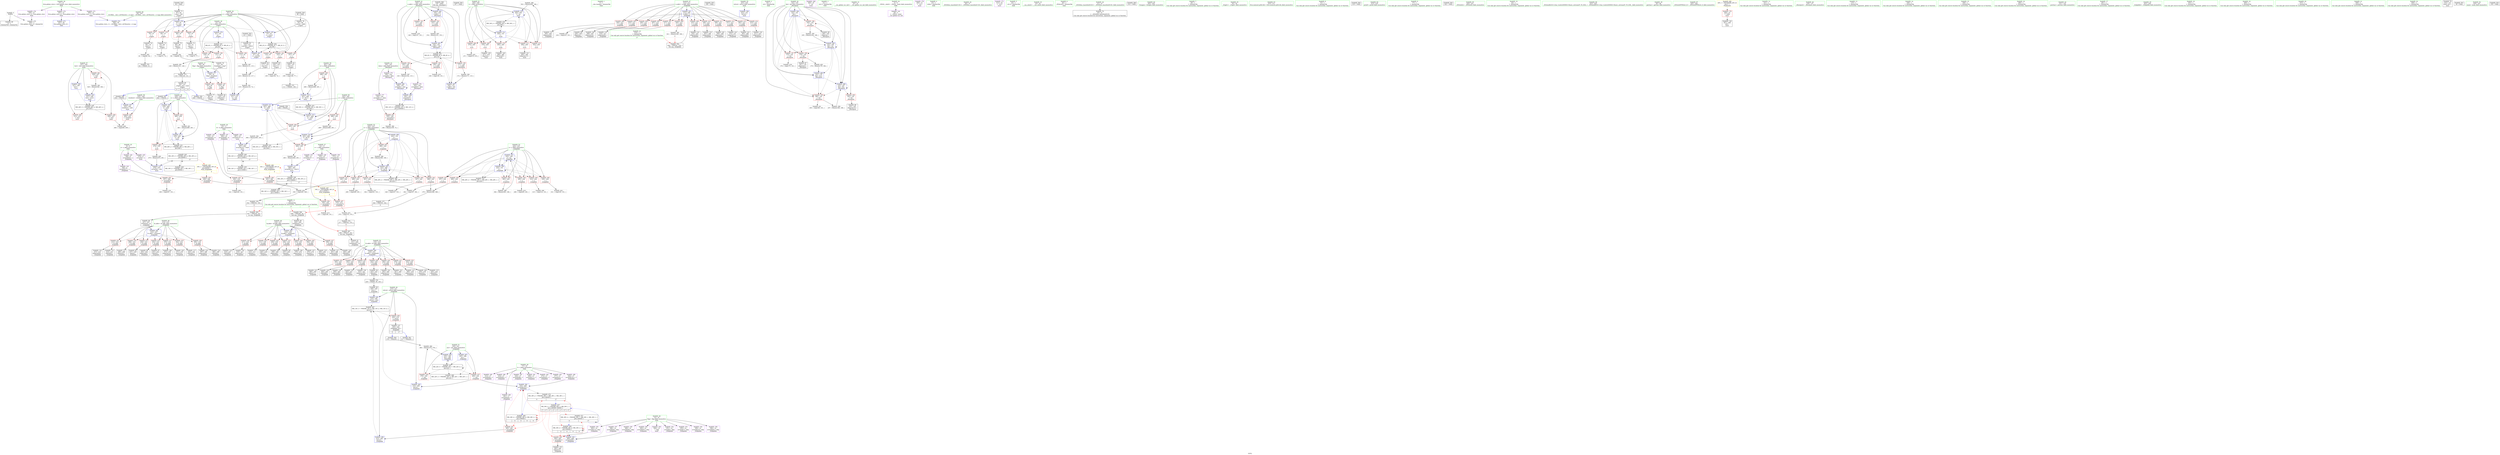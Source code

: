 digraph "SVFG" {
	label="SVFG";

	Node0x558a3c4f2d00 [shape=record,color=grey,label="{NodeID: 0\nNullPtr}"];
	Node0x558a3c4f2d00 -> Node0x558a3c51ae70[style=solid];
	Node0x558a3c4f2d00 -> Node0x558a3c528740[style=solid];
	Node0x558a3c549fb0 [shape=record,color=black,label="{NodeID: 443\nMR_30V_3 = PHI(MR_30V_4, MR_30V_2, )\npts\{90000 \}\n|{|<s2>17}}"];
	Node0x558a3c549fb0 -> Node0x558a3c52a650[style=dashed];
	Node0x558a3c549fb0 -> Node0x558a3c4fc130[style=dashed];
	Node0x558a3c549fb0:s2 -> Node0x558a3c5468e0[style=dashed,color=red];
	Node0x558a3c528910 [shape=record,color=blue,label="{NodeID: 277\n59\<--91\nflag\<--frombool\n_Z3getv\n}"];
	Node0x558a3c528910 -> Node0x558a3c521e90[style=dashed];
	Node0x558a3c528910 -> Node0x558a3c521f60[style=dashed];
	Node0x558a3c51c660 [shape=record,color=red,label="{NodeID: 194\n162\<--140\n\<--x.addr\n_Z6outputi\n}"];
	Node0x558a3c51c660 -> Node0x558a3c5237b0[style=solid];
	Node0x558a3c5197f0 [shape=record,color=black,label="{NodeID: 111\n299\<--298\ntobool32\<--\n_Z2dpibbb\n}"];
	Node0x558a3c517a00 [shape=record,color=green,label="{NodeID: 28\n14\<--16\nflag\<--flag_field_insensitive\nGlob }"];
	Node0x558a3c517a00 -> Node0x558a3c520260[style=solid];
	Node0x558a3c517a00 -> Node0x558a3c520330[style=solid];
	Node0x558a3c517a00 -> Node0x558a3c520400[style=solid];
	Node0x558a3c517a00 -> Node0x558a3c5204d0[style=solid];
	Node0x558a3c517a00 -> Node0x558a3c5205a0[style=solid];
	Node0x558a3c517a00 -> Node0x558a3c520670[style=solid];
	Node0x558a3c517a00 -> Node0x558a3c520740[style=solid];
	Node0x558a3c517a00 -> Node0x558a3c520810[style=solid];
	Node0x558a3c517a00 -> Node0x558a3c5208e0[style=solid];
	Node0x558a3c56f6f0 [shape=record,color=black,label="{NodeID: 554\n197 = PHI()\n}"];
	Node0x558a3c552bb0 [shape=record,color=black,label="{NodeID: 471\nMR_36V_2 = PHI(MR_36V_7, MR_36V_1, MR_36V_1, )\npts\{160000 \}\n|{<s0>9|<s1>17}}"];
	Node0x558a3c552bb0:s0 -> Node0x558a3c54efb0[style=dashed,color=blue];
	Node0x558a3c552bb0:s1 -> Node0x558a3c548180[style=dashed,color=blue];
	Node0x558a3c522a30 [shape=record,color=grey,label="{NodeID: 388\n503 = Binary(502, 166, )\n}"];
	Node0x558a3c522a30 -> Node0x558a3c52ab30[style=solid];
	Node0x558a3c529fd0 [shape=record,color=blue,label="{NodeID: 305\n210\<--409\nretval\<--\n_Z2dpibbb\n}"];
	Node0x558a3c529fd0 -> Node0x558a3c5517b0[style=dashed];
	Node0x558a3c51dd20 [shape=record,color=red,label="{NodeID: 222\n239\<--216\n\<--fy.addr\n_Z2dpibbb\n}"];
	Node0x558a3c51dd20 -> Node0x558a3c51c250[style=solid];
	Node0x558a3c51f7d0 [shape=record,color=black,label="{NodeID: 139\n477\<--476\nidxprom\<--\nmain\n}"];
	Node0x558a3c51a290 [shape=record,color=green,label="{NodeID: 56\n435\<--436\ntotaltest\<--totaltest_field_insensitive\nmain\n}"];
	Node0x558a3c51a290 -> Node0x558a3c527940[style=solid];
	Node0x558a3c51a290 -> Node0x558a3c52a170[style=solid];
	Node0x558a3c5356d0 [shape=record,color=grey,label="{NodeID: 416\n148 = cmp(147, 101, )\n}"];
	Node0x558a3c5272c0 [shape=record,color=red,label="{NodeID: 250\n264\<--263\n\<--arrayidx13\n_Z2dpibbb\n}"];
	Node0x558a3c5272c0 -> Node0x558a3c519170[style=solid];
	Node0x558a3c520e90 [shape=record,color=purple,label="{NodeID: 167\n420\<--17\narrayidx98\<--f\n_Z2dpibbb\n}"];
	Node0x558a3c51bb00 [shape=record,color=black,label="{NodeID: 84\n126\<--125\ntobool22\<--\n_Z3getv\n}"];
	Node0x558a3c4f1df0 [shape=record,color=green,label="{NodeID: 1\n7\<--1\n__dso_handle\<--dummyObj\nGlob }"];
	Node0x558a3c5289e0 [shape=record,color=blue,label="{NodeID: 278\n57\<--97\nc\<--conv9\n_Z3getv\n}"];
	Node0x558a3c5289e0 -> Node0x558a3c549ab0[style=dashed];
	Node0x558a3c51c730 [shape=record,color=red,label="{NodeID: 195\n171\<--140\n\<--x.addr\n_Z6outputi\n}"];
	Node0x558a3c51c730 -> Node0x558a3c523030[style=solid];
	Node0x558a3c5198c0 [shape=record,color=black,label="{NodeID: 112\n305\<--304\nidxprom36\<--\n_Z2dpibbb\n}"];
	Node0x558a3c517ad0 [shape=record,color=green,label="{NodeID: 29\n17\<--18\nf\<--f_field_insensitive\nGlob }"];
	Node0x558a3c517ad0 -> Node0x558a3c5209b0[style=solid];
	Node0x558a3c517ad0 -> Node0x558a3c520a80[style=solid];
	Node0x558a3c517ad0 -> Node0x558a3c520b50[style=solid];
	Node0x558a3c517ad0 -> Node0x558a3c520c20[style=solid];
	Node0x558a3c517ad0 -> Node0x558a3c520cf0[style=solid];
	Node0x558a3c517ad0 -> Node0x558a3c520dc0[style=solid];
	Node0x558a3c517ad0 -> Node0x558a3c520e90[style=solid];
	Node0x558a3c517ad0 -> Node0x558a3c520f60[style=solid];
	Node0x558a3c56f7c0 [shape=record,color=black,label="{NodeID: 555\n199 = PHI()\n}"];
	Node0x558a3c5530b0 [shape=record,color=black,label="{NodeID: 472\nMR_38V_2 = PHI(MR_38V_7, MR_38V_1, MR_38V_1, )\npts\{180000 \}\n|{<s0>9|<s1>17}}"];
	Node0x558a3c5530b0:s0 -> Node0x558a3c54f4b0[style=dashed,color=blue];
	Node0x558a3c5530b0:s1 -> Node0x558a3c548180[style=dashed,color=blue];
	Node0x558a3c522bb0 [shape=record,color=grey,label="{NodeID: 389\n384 = Binary(383, 166, )\n}"];
	Node0x558a3c522bb0 -> Node0x558a3c529c90[style=solid];
	Node0x558a3c52a0a0 [shape=record,color=blue,label="{NodeID: 306\n433\<--101\nretval\<--\nmain\n}"];
	Node0x558a3c51ddf0 [shape=record,color=red,label="{NodeID: 223\n256\<--216\n\<--fy.addr\n_Z2dpibbb\n}"];
	Node0x558a3c51ddf0 -> Node0x558a3c518e30[style=solid];
	Node0x558a3c51ddf0 -> Node0x558a3c518f00[style=solid];
	Node0x558a3c51f8a0 [shape=record,color=black,label="{NodeID: 140\n486\<--485\nidxprom9\<--\nmain\n}"];
	Node0x558a3c51a360 [shape=record,color=green,label="{NodeID: 57\n437\<--438\ntest\<--test_field_insensitive\nmain\n}"];
	Node0x558a3c51a360 -> Node0x558a3c527a10[style=solid];
	Node0x558a3c51a360 -> Node0x558a3c527ae0[style=solid];
	Node0x558a3c51a360 -> Node0x558a3c527bb0[style=solid];
	Node0x558a3c51a360 -> Node0x558a3c52a240[style=solid];
	Node0x558a3c51a360 -> Node0x558a3c52ac00[style=solid];
	Node0x558a3c535850 [shape=record,color=grey,label="{NodeID: 417\n362 = cmp(357, 361, )\n}"];
	Node0x558a3c535850 -> Node0x558a3c52efe0[style=solid];
	Node0x558a3c527390 [shape=record,color=red,label="{NodeID: 251\n282\<--281\n\<--arrayidx26\n_Z2dpibbb\n}"];
	Node0x558a3c527390 -> Node0x558a3c529880[style=solid];
	Node0x558a3c520f60 [shape=record,color=purple,label="{NodeID: 168\n424\<--17\narrayidx101\<--f\n_Z2dpibbb\n}"];
	Node0x558a3c520f60 -> Node0x558a3c529f00[style=solid];
	Node0x558a3c51bbd0 [shape=record,color=black,label="{NodeID: 85\n56\<--133\n_Z3getv_ret\<--cond\n_Z3getv\n|{<s0>11|<s1>12|<s2>13|<s3>14}}"];
	Node0x558a3c51bbd0:s0 -> Node0x558a3c56f890[style=solid,color=blue];
	Node0x558a3c51bbd0:s1 -> Node0x558a3c56fa80[style=solid,color=blue];
	Node0x558a3c51bbd0:s2 -> Node0x558a3c56fcc0[style=solid,color=blue];
	Node0x558a3c51bbd0:s3 -> Node0x558a3c56fdc0[style=solid,color=blue];
	Node0x558a3c5161f0 [shape=record,color=green,label="{NodeID: 2\n19\<--1\n.str\<--dummyObj\nGlob }"];
	Node0x558a3c528ab0 [shape=record,color=blue,label="{NodeID: 279\n61\<--101\nx\<--\n_Z3getv\n}"];
	Node0x558a3c528ab0 -> Node0x558a3c5495b0[style=dashed];
	Node0x558a3c51c800 [shape=record,color=red,label="{NodeID: 196\n164\<--142\n\<--len\n_Z6outputi\n}"];
	Node0x558a3c51c800 -> Node0x558a3c51bca0[style=solid];
	Node0x558a3c51c800 -> Node0x558a3c5234b0[style=solid];
	Node0x558a3c519990 [shape=record,color=black,label="{NodeID: 113\n312\<--311\ntobool41\<--\n_Z2dpibbb\n}"];
	Node0x558a3c517ba0 [shape=record,color=green,label="{NodeID: 30\n27\<--31\nllvm.global_ctors\<--llvm.global_ctors_field_insensitive\nGlob }"];
	Node0x558a3c517ba0 -> Node0x558a3c5212a0[style=solid];
	Node0x558a3c517ba0 -> Node0x558a3c5213a0[style=solid];
	Node0x558a3c517ba0 -> Node0x558a3c5214a0[style=solid];
	Node0x558a3c56f890 [shape=record,color=black,label="{NodeID: 556\n454 = PHI(56, )\n}"];
	Node0x558a3c56f890 -> Node0x558a3c52a170[style=solid];
	Node0x558a3c522d30 [shape=record,color=grey,label="{NodeID: 390\n118 = Binary(114, 117, )\n}"];
	Node0x558a3c522d30 -> Node0x558a3c522eb0[style=solid];
	Node0x558a3c52a170 [shape=record,color=blue,label="{NodeID: 307\n435\<--454\ntotaltest\<--call1\nmain\n}"];
	Node0x558a3c52a170 -> Node0x558a3c527940[style=dashed];
	Node0x558a3c51dec0 [shape=record,color=red,label="{NodeID: 224\n274\<--216\n\<--fy.addr\n_Z2dpibbb\n}"];
	Node0x558a3c51dec0 -> Node0x558a3c5194b0[style=solid];
	Node0x558a3c51dec0 -> Node0x558a3c519580[style=solid];
	Node0x558a3c51f970 [shape=record,color=black,label="{NodeID: 141\n495\<--494\nidxprom13\<--\nmain\n}"];
	Node0x558a3c51a430 [shape=record,color=green,label="{NodeID: 58\n439\<--440\nx\<--x_field_insensitive\nmain\n}"];
	Node0x558a3c51a430 -> Node0x558a3c527c80[style=solid];
	Node0x558a3c51a430 -> Node0x558a3c527d50[style=solid];
	Node0x558a3c51a430 -> Node0x558a3c52a310[style=solid];
	Node0x558a3c51a430 -> Node0x558a3c52a720[style=solid];
	Node0x558a3c5359d0 [shape=record,color=grey,label="{NodeID: 418\n176 = cmp(175, 101, )\n}"];
	Node0x558a3c527460 [shape=record,color=red,label="{NodeID: 252\n307\<--306\n\<--arrayidx37\n_Z2dpibbb\n}"];
	Node0x558a3c527460 -> Node0x558a3c5353d0[style=solid];
	Node0x558a3c521030 [shape=record,color=purple,label="{NodeID: 169\n449\<--19\n\<--.str\nmain\n}"];
	Node0x558a3c51bca0 [shape=record,color=black,label="{NodeID: 86\n168\<--164\nidxprom\<--\n_Z6outputi\n}"];
	Node0x558a3c516280 [shape=record,color=green,label="{NodeID: 3\n21\<--1\n.str.1\<--dummyObj\nGlob }"];
	Node0x558a3c528b80 [shape=record,color=blue,label="{NodeID: 280\n61\<--119\nx\<--sub\n_Z3getv\n}"];
	Node0x558a3c528b80 -> Node0x558a3c5495b0[style=dashed];
	Node0x558a3c51c8d0 [shape=record,color=red,label="{NodeID: 197\n175\<--142\n\<--len\n_Z6outputi\n}"];
	Node0x558a3c51c8d0 -> Node0x558a3c5359d0[style=solid];
	Node0x558a3c519a60 [shape=record,color=black,label="{NodeID: 114\n318\<--317\nidxprom45\<--\n_Z2dpibbb\n}"];
	Node0x558a3c517c70 [shape=record,color=green,label="{NodeID: 31\n32\<--33\n__cxx_global_var_init\<--__cxx_global_var_init_field_insensitive\n}"];
	Node0x558a3c56fa80 [shape=record,color=black,label="{NodeID: 557\n462 = PHI(56, )\n}"];
	Node0x558a3c56fa80 -> Node0x558a3c52a310[style=solid];
	Node0x558a3c522eb0 [shape=record,color=grey,label="{NodeID: 391\n119 = Binary(118, 72, )\n}"];
	Node0x558a3c522eb0 -> Node0x558a3c528b80[style=solid];
	Node0x558a3c52a240 [shape=record,color=blue,label="{NodeID: 308\n437\<--166\ntest\<--\nmain\n}"];
	Node0x558a3c52a240 -> Node0x558a3c4fc630[style=dashed];
	Node0x558a3c51df90 [shape=record,color=red,label="{NodeID: 225\n311\<--216\n\<--fy.addr\n_Z2dpibbb\n}"];
	Node0x558a3c51df90 -> Node0x558a3c519990[style=solid];
	Node0x558a3c51fa40 [shape=record,color=purple,label="{NodeID: 142\n38\<--4\n\<--_ZStL8__ioinit\n__cxx_global_var_init\n}"];
	Node0x558a3c51a500 [shape=record,color=green,label="{NodeID: 59\n441\<--442\ny\<--y_field_insensitive\nmain\n}"];
	Node0x558a3c51a500 -> Node0x558a3c527e20[style=solid];
	Node0x558a3c51a500 -> Node0x558a3c527ef0[style=solid];
	Node0x558a3c51a500 -> Node0x558a3c52a3e0[style=solid];
	Node0x558a3c51a500 -> Node0x558a3c52a8c0[style=solid];
	Node0x558a3c535b50 [shape=record,color=grey,label="{NodeID: 419\n160 = cmp(159, 101, )\n}"];
	Node0x558a3c527530 [shape=record,color=red,label="{NodeID: 253\n320\<--319\n\<--arrayidx46\n_Z2dpibbb\n}"];
	Node0x558a3c527530 -> Node0x558a3c534c50[style=solid];
	Node0x558a3c521100 [shape=record,color=purple,label="{NodeID: 170\n450\<--21\n\<--.str.1\nmain\n}"];
	Node0x558a3c51bd70 [shape=record,color=black,label="{NodeID: 87\n181\<--178\nidxprom4\<--\n_Z6outputi\n}"];
	Node0x558a3c516310 [shape=record,color=green,label="{NodeID: 4\n23\<--1\nstdin\<--dummyObj\nGlob }"];
	Node0x558a3c528c50 [shape=record,color=blue,label="{NodeID: 281\n57\<--122\nc\<--conv20\n_Z3getv\n}"];
	Node0x558a3c528c50 -> Node0x558a3c549ab0[style=dashed];
	Node0x558a3c51c9a0 [shape=record,color=red,label="{NodeID: 198\n178\<--142\n\<--len\n_Z6outputi\n}"];
	Node0x558a3c51c9a0 -> Node0x558a3c51bd70[style=solid];
	Node0x558a3c51c9a0 -> Node0x558a3c523f30[style=solid];
	Node0x558a3c519b30 [shape=record,color=black,label="{NodeID: 115\n325\<--324\ntobool50\<--\n_Z2dpibbb\n}"];
	Node0x558a3c517d40 [shape=record,color=green,label="{NodeID: 32\n36\<--37\n_ZNSt8ios_base4InitC1Ev\<--_ZNSt8ios_base4InitC1Ev_field_insensitive\n}"];
	Node0x558a3c56fcc0 [shape=record,color=black,label="{NodeID: 558\n464 = PHI(56, )\n}"];
	Node0x558a3c56fcc0 -> Node0x558a3c52a3e0[style=solid];
	Node0x558a3c523030 [shape=record,color=grey,label="{NodeID: 392\n172 = Binary(171, 115, )\n}"];
	Node0x558a3c523030 -> Node0x558a3c529130[style=solid];
	Node0x558a3c52a310 [shape=record,color=blue,label="{NodeID: 309\n439\<--462\nx\<--call2\nmain\n}"];
	Node0x558a3c52a310 -> Node0x558a3c527c80[style=dashed];
	Node0x558a3c52a310 -> Node0x558a3c527d50[style=dashed];
	Node0x558a3c52a310 -> Node0x558a3c52a720[style=dashed];
	Node0x558a3c52a310 -> Node0x558a3c545f80[style=dashed];
	Node0x558a3c51e060 [shape=record,color=red,label="{NodeID: 226\n354\<--216\n\<--fy.addr\n_Z2dpibbb\n}"];
	Node0x558a3c51e060 -> Node0x558a3c51e790[style=solid];
	Node0x558a3c51fb10 [shape=record,color=purple,label="{NodeID: 143\n306\<--8\narrayidx37\<--a\n_Z2dpibbb\n}"];
	Node0x558a3c51fb10 -> Node0x558a3c527460[style=solid];
	Node0x558a3c51a5d0 [shape=record,color=green,label="{NodeID: 60\n443\<--444\nz\<--z_field_insensitive\nmain\n}"];
	Node0x558a3c51a5d0 -> Node0x558a3c527fc0[style=solid];
	Node0x558a3c51a5d0 -> Node0x558a3c528090[style=solid];
	Node0x558a3c51a5d0 -> Node0x558a3c52a4b0[style=solid];
	Node0x558a3c51a5d0 -> Node0x558a3c52aa60[style=solid];
	Node0x558a3c535cd0 [shape=record,color=grey,label="{NodeID: 420\n290 = cmp(289, 291, )\n}"];
	Node0x558a3c527600 [shape=record,color=red,label="{NodeID: 254\n336\<--335\n\<--arrayidx57\n_Z2dpibbb\n}"];
	Node0x558a3c527600 -> Node0x558a3c535250[style=solid];
	Node0x558a3c5211d0 [shape=record,color=purple,label="{NodeID: 171\n513\<--24\n\<--.str.2\nmain\n}"];
	Node0x558a3c51be40 [shape=record,color=black,label="{NodeID: 88\n193\<--192\nidxprom10\<--\n_Z6outputi\n}"];
	Node0x558a3c5163a0 [shape=record,color=green,label="{NodeID: 5\n24\<--1\n.str.2\<--dummyObj\nGlob }"];
	Node0x558a3c54b8b0 [shape=record,color=black,label="{NodeID: 448\nMR_32V_3 = PHI(MR_32V_4, MR_32V_2, )\npts\{110000 \}\n|{|<s2>17}}"];
	Node0x558a3c54b8b0 -> Node0x558a3c52a7f0[style=dashed];
	Node0x558a3c54b8b0 -> Node0x558a3c547780[style=dashed];
	Node0x558a3c54b8b0:s2 -> Node0x558a3c5469c0[style=dashed,color=red];
	Node0x558a3c528d20 [shape=record,color=blue,label="{NodeID: 282\n140\<--139\nx.addr\<--x\n_Z6outputi\n}"];
	Node0x558a3c528d20 -> Node0x558a3c5222a0[style=dashed];
	Node0x558a3c528d20 -> Node0x558a3c51c4c0[style=dashed];
	Node0x558a3c528d20 -> Node0x558a3c528df0[style=dashed];
	Node0x558a3c528d20 -> Node0x558a3c54c7b0[style=dashed];
	Node0x558a3c51ca70 [shape=record,color=red,label="{NodeID: 199\n186\<--142\n\<--len\n_Z6outputi\n}"];
	Node0x558a3c51ca70 -> Node0x558a3c523ab0[style=solid];
	Node0x558a3c51ca70 -> Node0x558a3c535e50[style=solid];
	Node0x558a3c51e520 [shape=record,color=black,label="{NodeID: 116\n334\<--333\nidxprom56\<--\n_Z2dpibbb\n}"];
	Node0x558a3c517e40 [shape=record,color=green,label="{NodeID: 33\n42\<--43\n__cxa_atexit\<--__cxa_atexit_field_insensitive\n}"];
	Node0x558a3c56fdc0 [shape=record,color=black,label="{NodeID: 559\n466 = PHI(56, )\n}"];
	Node0x558a3c56fdc0 -> Node0x558a3c52a4b0[style=solid];
	Node0x558a3c5231b0 [shape=record,color=grey,label="{NodeID: 393\n499 = Binary(498, 291, )\n}"];
	Node0x558a3c5231b0 -> Node0x558a3c52aa60[style=solid];
	Node0x558a3c52a3e0 [shape=record,color=blue,label="{NodeID: 310\n441\<--464\ny\<--call3\nmain\n}"];
	Node0x558a3c52a3e0 -> Node0x558a3c527e20[style=dashed];
	Node0x558a3c52a3e0 -> Node0x558a3c527ef0[style=dashed];
	Node0x558a3c52a3e0 -> Node0x558a3c52a8c0[style=dashed];
	Node0x558a3c52a3e0 -> Node0x558a3c546d80[style=dashed];
	Node0x558a3c51e130 [shape=record,color=red,label="{NodeID: 227\n399\<--216\n\<--fy.addr\n_Z2dpibbb\n}"];
	Node0x558a3c51e130 -> Node0x558a3c51ed40[style=solid];
	Node0x558a3c51e130 -> Node0x558a3c51ee10[style=solid];
	Node0x558a3c51fbe0 [shape=record,color=purple,label="{NodeID: 144\n348\<--8\narrayidx63\<--a\n_Z2dpibbb\n}"];
	Node0x558a3c51fbe0 -> Node0x558a3c5276d0[style=solid];
	Node0x558a3c51a6a0 [shape=record,color=green,label="{NodeID: 61\n445\<--446\ni\<--i_field_insensitive\nmain\n}"];
	Node0x558a3c51a6a0 -> Node0x558a3c528160[style=solid];
	Node0x558a3c51a6a0 -> Node0x558a3c528230[style=solid];
	Node0x558a3c51a6a0 -> Node0x558a3c528300[style=solid];
	Node0x558a3c51a6a0 -> Node0x558a3c5283d0[style=solid];
	Node0x558a3c51a6a0 -> Node0x558a3c5284a0[style=solid];
	Node0x558a3c51a6a0 -> Node0x558a3c52a580[style=solid];
	Node0x558a3c51a6a0 -> Node0x558a3c52ab30[style=solid];
	Node0x558a3c535e50 [shape=record,color=grey,label="{NodeID: 421\n190 = cmp(186, 101, )\n}"];
	Node0x558a3c5276d0 [shape=record,color=red,label="{NodeID: 255\n349\<--348\n\<--arrayidx63\n_Z2dpibbb\n}"];
	Node0x558a3c5276d0 -> Node0x558a3c5362d0[style=solid];
	Node0x558a3c5212a0 [shape=record,color=purple,label="{NodeID: 172\n557\<--27\nllvm.global_ctors_0\<--llvm.global_ctors\nGlob }"];
	Node0x558a3c5212a0 -> Node0x558a3c528570[style=solid];
	Node0x558a3c51bf10 [shape=record,color=black,label="{NodeID: 89\n227\<--207\nfrombool\<--fx\n_Z2dpibbb\n}"];
	Node0x558a3c51bf10 -> Node0x558a3c529540[style=solid];
	Node0x558a3c516be0 [shape=record,color=green,label="{NodeID: 6\n26\<--1\n_ZSt4cout\<--dummyObj\nGlob }"];
	Node0x558a3c54bdb0 [shape=record,color=black,label="{NodeID: 449\nMR_34V_3 = PHI(MR_34V_4, MR_34V_2, )\npts\{130000 \}\n|{|<s2>17}}"];
	Node0x558a3c54bdb0 -> Node0x558a3c52a990[style=dashed];
	Node0x558a3c54bdb0 -> Node0x558a3c547c80[style=dashed];
	Node0x558a3c54bdb0:s2 -> Node0x558a3c546aa0[style=dashed,color=red];
	Node0x558a3c528df0 [shape=record,color=blue,label="{NodeID: 283\n140\<--154\nx.addr\<--sub\n_Z6outputi\n}"];
	Node0x558a3c528df0 -> Node0x558a3c54c7b0[style=dashed];
	Node0x558a3c51cb40 [shape=record,color=red,label="{NodeID: 200\n192\<--142\n\<--len\n_Z6outputi\n}"];
	Node0x558a3c51cb40 -> Node0x558a3c51be40[style=solid];
	Node0x558a3c51e5f0 [shape=record,color=black,label="{NodeID: 117\n343\<--342\ntobool61\<--\n_Z2dpibbb\n}"];
	Node0x558a3c517f40 [shape=record,color=green,label="{NodeID: 34\n41\<--47\n_ZNSt8ios_base4InitD1Ev\<--_ZNSt8ios_base4InitD1Ev_field_insensitive\n}"];
	Node0x558a3c517f40 -> Node0x558a3c51af70[style=solid];
	Node0x558a3c56ff00 [shape=record,color=black,label="{NodeID: 560\n514 = PHI()\n}"];
	Node0x558a3c523330 [shape=record,color=grey,label="{NodeID: 394\n484 = Binary(483, 291, )\n}"];
	Node0x558a3c523330 -> Node0x558a3c52a7f0[style=solid];
	Node0x558a3c52a4b0 [shape=record,color=blue,label="{NodeID: 311\n443\<--466\nz\<--call4\nmain\n}"];
	Node0x558a3c52a4b0 -> Node0x558a3c527fc0[style=dashed];
	Node0x558a3c52a4b0 -> Node0x558a3c528090[style=dashed];
	Node0x558a3c52a4b0 -> Node0x558a3c52aa60[style=dashed];
	Node0x558a3c52a4b0 -> Node0x558a3c546c90[style=dashed];
	Node0x558a3c51e200 [shape=record,color=red,label="{NodeID: 228\n417\<--216\n\<--fy.addr\n_Z2dpibbb\n}"];
	Node0x558a3c51e200 -> Node0x558a3c51f2f0[style=solid];
	Node0x558a3c51e200 -> Node0x558a3c51f3c0[style=solid];
	Node0x558a3c51fcb0 [shape=record,color=purple,label="{NodeID: 145\n478\<--8\narrayidx\<--a\nmain\n}"];
	Node0x558a3c51fcb0 -> Node0x558a3c52a650[style=solid];
	Node0x558a3c51a770 [shape=record,color=green,label="{NodeID: 62\n452\<--453\nfreopen\<--freopen_field_insensitive\n}"];
	Node0x558a3c535fd0 [shape=record,color=grey,label="{NodeID: 422\n331 = cmp(330, 101, )\n}"];
	Node0x558a3c5277a0 [shape=record,color=red,label="{NodeID: 256\n361\<--360\n\<--arrayidx68\n_Z2dpibbb\n}"];
	Node0x558a3c5277a0 -> Node0x558a3c535850[style=solid];
	Node0x558a3c5213a0 [shape=record,color=purple,label="{NodeID: 173\n558\<--27\nllvm.global_ctors_1\<--llvm.global_ctors\nGlob }"];
	Node0x558a3c5213a0 -> Node0x558a3c528640[style=solid];
	Node0x558a3c51bfe0 [shape=record,color=black,label="{NodeID: 90\n229\<--208\nfrombool1\<--fy\n_Z2dpibbb\n}"];
	Node0x558a3c51bfe0 -> Node0x558a3c529610[style=solid];
	Node0x558a3c516c70 [shape=record,color=green,label="{NodeID: 7\n28\<--1\n\<--dummyObj\nCan only get source location for instruction, argument, global var or function.}"];
	Node0x558a3c528ec0 [shape=record,color=blue,label="{NodeID: 284\n142\<--101\nlen\<--\n_Z6outputi\n}"];
	Node0x558a3c528ec0 -> Node0x558a3c51c800[style=dashed];
	Node0x558a3c528ec0 -> Node0x558a3c51c8d0[style=dashed];
	Node0x558a3c528ec0 -> Node0x558a3c51c9a0[style=dashed];
	Node0x558a3c528ec0 -> Node0x558a3c51ca70[style=dashed];
	Node0x558a3c528ec0 -> Node0x558a3c528f90[style=dashed];
	Node0x558a3c528ec0 -> Node0x558a3c529200[style=dashed];
	Node0x558a3c528ec0 -> Node0x558a3c5293a0[style=dashed];
	Node0x558a3c51cc10 [shape=record,color=red,label="{NodeID: 201\n195\<--194\n\<--arrayidx11\n_Z6outputi\n}"];
	Node0x558a3c51cc10 -> Node0x558a3c5300c0[style=solid];
	Node0x558a3c51e6c0 [shape=record,color=black,label="{NodeID: 118\n347\<--346\nidxprom62\<--\n_Z2dpibbb\n}"];
	Node0x558a3c518040 [shape=record,color=green,label="{NodeID: 35\n54\<--55\n_Z3getv\<--_Z3getv_field_insensitive\n}"];
	Node0x558a3c56ffd0 [shape=record,color=black,label="{NodeID: 561\n517 = PHI(205, )\n}"];
	Node0x558a3c5234b0 [shape=record,color=grey,label="{NodeID: 395\n165 = Binary(164, 166, )\n}"];
	Node0x558a3c5234b0 -> Node0x558a3c528f90[style=solid];
	Node0x558a3c52a580 [shape=record,color=blue,label="{NodeID: 312\n445\<--101\ni\<--\nmain\n}"];
	Node0x558a3c52a580 -> Node0x558a3c528160[style=dashed];
	Node0x558a3c52a580 -> Node0x558a3c528230[style=dashed];
	Node0x558a3c52a580 -> Node0x558a3c528300[style=dashed];
	Node0x558a3c52a580 -> Node0x558a3c5283d0[style=dashed];
	Node0x558a3c52a580 -> Node0x558a3c5284a0[style=dashed];
	Node0x558a3c52a580 -> Node0x558a3c52ab30[style=dashed];
	Node0x558a3c52a580 -> Node0x558a3c547280[style=dashed];
	Node0x558a3c51e2d0 [shape=record,color=red,label="{NodeID: 229\n242\<--218\n\<--fz.addr\n_Z2dpibbb\n}"];
	Node0x558a3c51e2d0 -> Node0x558a3c51c320[style=solid];
	Node0x558a3c51fd80 [shape=record,color=purple,label="{NodeID: 146\n319\<--10\narrayidx46\<--b\n_Z2dpibbb\n}"];
	Node0x558a3c51fd80 -> Node0x558a3c527530[style=solid];
	Node0x558a3c51a870 [shape=record,color=green,label="{NodeID: 63\n510\<--511\nllvm.memset.p0i8.i64\<--llvm.memset.p0i8.i64_field_insensitive\n}"];
	Node0x558a3c536150 [shape=record,color=grey,label="{NodeID: 423\n328 = cmp(327, 101, )\n}"];
	Node0x558a3c527870 [shape=record,color=red,label="{NodeID: 257\n374\<--373\n\<--arrayidx74\n_Z2dpibbb\n}"];
	Node0x558a3c527870 -> Node0x558a3c535550[style=solid];
	Node0x558a3c5214a0 [shape=record,color=purple,label="{NodeID: 174\n559\<--27\nllvm.global_ctors_2\<--llvm.global_ctors\nGlob }"];
	Node0x558a3c5214a0 -> Node0x558a3c528740[style=solid];
	Node0x558a3c51c0b0 [shape=record,color=black,label="{NodeID: 91\n231\<--209\nfrombool2\<--fz\n_Z2dpibbb\n}"];
	Node0x558a3c51c0b0 -> Node0x558a3c5296e0[style=solid];
	Node0x558a3c516d00 [shape=record,color=green,label="{NodeID: 8\n72\<--1\n\<--dummyObj\nCan only get source location for instruction, argument, global var or function.}"];
	Node0x558a3c54c7b0 [shape=record,color=black,label="{NodeID: 451\nMR_8V_5 = PHI(MR_8V_6, MR_8V_4, )\npts\{141 \}\n}"];
	Node0x558a3c54c7b0 -> Node0x558a3c51c590[style=dashed];
	Node0x558a3c54c7b0 -> Node0x558a3c51c660[style=dashed];
	Node0x558a3c54c7b0 -> Node0x558a3c51c730[style=dashed];
	Node0x558a3c54c7b0 -> Node0x558a3c529130[style=dashed];
	Node0x558a3c528f90 [shape=record,color=blue,label="{NodeID: 285\n142\<--165\nlen\<--inc\n_Z6outputi\n}"];
	Node0x558a3c528f90 -> Node0x558a3c51c800[style=dashed];
	Node0x558a3c528f90 -> Node0x558a3c51c8d0[style=dashed];
	Node0x558a3c528f90 -> Node0x558a3c51c9a0[style=dashed];
	Node0x558a3c528f90 -> Node0x558a3c51ca70[style=dashed];
	Node0x558a3c528f90 -> Node0x558a3c528f90[style=dashed];
	Node0x558a3c528f90 -> Node0x558a3c529200[style=dashed];
	Node0x558a3c528f90 -> Node0x558a3c5293a0[style=dashed];
	Node0x558a3c51cce0 [shape=record,color=red,label="{NodeID: 202\n428\<--210\n\<--retval\n_Z2dpibbb\n}"];
	Node0x558a3c51cce0 -> Node0x558a3c51f630[style=solid];
	Node0x558a3c51e790 [shape=record,color=black,label="{NodeID: 119\n355\<--354\ntobool65\<--\n_Z2dpibbb\n}"];
	Node0x558a3c518140 [shape=record,color=green,label="{NodeID: 36\n57\<--58\nc\<--c_field_insensitive\n_Z3getv\n}"];
	Node0x558a3c518140 -> Node0x558a3c5218e0[style=solid];
	Node0x558a3c518140 -> Node0x558a3c5219b0[style=solid];
	Node0x558a3c518140 -> Node0x558a3c521a80[style=solid];
	Node0x558a3c518140 -> Node0x558a3c521b50[style=solid];
	Node0x558a3c518140 -> Node0x558a3c521c20[style=solid];
	Node0x558a3c518140 -> Node0x558a3c521cf0[style=solid];
	Node0x558a3c518140 -> Node0x558a3c521dc0[style=solid];
	Node0x558a3c518140 -> Node0x558a3c528840[style=solid];
	Node0x558a3c518140 -> Node0x558a3c5289e0[style=solid];
	Node0x558a3c518140 -> Node0x558a3c528c50[style=solid];
	Node0x558a3c570140 [shape=record,color=black,label="{NodeID: 562\n519 = PHI()\n}"];
	Node0x558a3c523630 [shape=record,color=grey,label="{NodeID: 396\n370 = Binary(368, 369, )\n}"];
	Node0x558a3c523630 -> Node0x558a3c535550[style=solid];
	Node0x558a3c52a650 [shape=record,color=blue,label="{NodeID: 313\n478\<--475\narrayidx\<--rem\nmain\n}"];
	Node0x558a3c52a650 -> Node0x558a3c549fb0[style=dashed];
	Node0x558a3c51e3a0 [shape=record,color=red,label="{NodeID: 230\n260\<--218\n\<--fz.addr\n_Z2dpibbb\n}"];
	Node0x558a3c51e3a0 -> Node0x558a3c518fd0[style=solid];
	Node0x558a3c51e3a0 -> Node0x558a3c5190a0[style=solid];
	Node0x558a3c51fe50 [shape=record,color=purple,label="{NodeID: 147\n360\<--10\narrayidx68\<--b\n_Z2dpibbb\n}"];
	Node0x558a3c51fe50 -> Node0x558a3c5277a0[style=solid];
	Node0x558a3c51a970 [shape=record,color=green,label="{NodeID: 64\n515\<--516\nprintf\<--printf_field_insensitive\n}"];
	Node0x558a3c5362d0 [shape=record,color=grey,label="{NodeID: 424\n350 = cmp(345, 349, )\n}"];
	Node0x558a3c5362d0 -> Node0x558a3c52f580[style=solid];
	Node0x558a3c527940 [shape=record,color=red,label="{NodeID: 258\n459\<--435\n\<--totaltest\nmain\n}"];
	Node0x558a3c527940 -> Node0x558a3c5365d0[style=solid];
	Node0x558a3c5215a0 [shape=record,color=purple,label="{NodeID: 175\n169\<--144\narrayidx\<--data\n_Z6outputi\n}"];
	Node0x558a3c5215a0 -> Node0x558a3c529060[style=solid];
	Node0x558a3c51c180 [shape=record,color=black,label="{NodeID: 92\n237\<--236\ntobool\<--\n_Z2dpibbb\n}"];
	Node0x558a3c516d90 [shape=record,color=green,label="{NodeID: 9\n77\<--1\n\<--dummyObj\nCan only get source location for instruction, argument, global var or function.}"];
	Node0x558a3c529060 [shape=record,color=blue,label="{NodeID: 286\n169\<--163\narrayidx\<--rem\n_Z6outputi\n}"];
	Node0x558a3c529060 -> Node0x558a3c529060[style=dashed];
	Node0x558a3c529060 -> Node0x558a3c5292d0[style=dashed];
	Node0x558a3c529060 -> Node0x558a3c5490b0[style=dashed];
	Node0x558a3c51cdb0 [shape=record,color=red,label="{NodeID: 203\n233\<--212\n\<--n.addr\n_Z2dpibbb\n}"];
	Node0x558a3c51cdb0 -> Node0x558a3c536750[style=solid];
	Node0x558a3c51e860 [shape=record,color=black,label="{NodeID: 120\n359\<--358\nidxprom67\<--\n_Z2dpibbb\n}"];
	Node0x558a3c518210 [shape=record,color=green,label="{NodeID: 37\n59\<--60\nflag\<--flag_field_insensitive\n_Z3getv\n}"];
	Node0x558a3c518210 -> Node0x558a3c521e90[style=solid];
	Node0x558a3c518210 -> Node0x558a3c521f60[style=solid];
	Node0x558a3c518210 -> Node0x558a3c528910[style=solid];
	Node0x558a3c570210 [shape=record,color=black,label="{NodeID: 563\n522 = PHI()\n}"];
	Node0x558a3c5237b0 [shape=record,color=grey,label="{NodeID: 397\n163 = Binary(162, 115, )\n}"];
	Node0x558a3c5237b0 -> Node0x558a3c529060[style=solid];
	Node0x558a3c52a720 [shape=record,color=blue,label="{NodeID: 314\n439\<--481\nx\<--div\nmain\n}"];
	Node0x558a3c52a720 -> Node0x558a3c527c80[style=dashed];
	Node0x558a3c52a720 -> Node0x558a3c527d50[style=dashed];
	Node0x558a3c52a720 -> Node0x558a3c52a720[style=dashed];
	Node0x558a3c52a720 -> Node0x558a3c545f80[style=dashed];
	Node0x558a3c526390 [shape=record,color=red,label="{NodeID: 231\n278\<--218\n\<--fz.addr\n_Z2dpibbb\n}"];
	Node0x558a3c526390 -> Node0x558a3c519650[style=solid];
	Node0x558a3c526390 -> Node0x558a3c519720[style=solid];
	Node0x558a3c51ff20 [shape=record,color=purple,label="{NodeID: 148\n487\<--10\narrayidx10\<--b\nmain\n}"];
	Node0x558a3c51ff20 -> Node0x558a3c52a7f0[style=solid];
	Node0x558a3c51aa70 [shape=record,color=green,label="{NodeID: 65\n520\<--521\n_ZNSolsEx\<--_ZNSolsEx_field_insensitive\n}"];
	Node0x558a3c536450 [shape=record,color=grey,label="{NodeID: 425\n471 = cmp(470, 472, )\n}"];
	Node0x558a3c527a10 [shape=record,color=red,label="{NodeID: 259\n458\<--437\n\<--test\nmain\n}"];
	Node0x558a3c527a10 -> Node0x558a3c5365d0[style=solid];
	Node0x558a3c521670 [shape=record,color=purple,label="{NodeID: 176\n182\<--144\narrayidx5\<--data\n_Z6outputi\n}"];
	Node0x558a3c521670 -> Node0x558a3c5292d0[style=solid];
	Node0x558a3c51c250 [shape=record,color=black,label="{NodeID: 93\n240\<--239\ntobool3\<--\n_Z2dpibbb\n}"];
	Node0x558a3c516e20 [shape=record,color=green,label="{NodeID: 10\n82\<--1\n\<--dummyObj\nCan only get source location for instruction, argument, global var or function.}"];
	Node0x558a3c529130 [shape=record,color=blue,label="{NodeID: 287\n140\<--172\nx.addr\<--div\n_Z6outputi\n}"];
	Node0x558a3c529130 -> Node0x558a3c54c7b0[style=dashed];
	Node0x558a3c51ce80 [shape=record,color=red,label="{NodeID: 204\n249\<--212\n\<--n.addr\n_Z2dpibbb\n}"];
	Node0x558a3c51ce80 -> Node0x558a3c518bc0[style=solid];
	Node0x558a3c51e930 [shape=record,color=black,label="{NodeID: 121\n366\<--365\ntobool71\<--\n_Z2dpibbb\n}"];
	Node0x558a3c5182e0 [shape=record,color=green,label="{NodeID: 38\n61\<--62\nx\<--x_field_insensitive\n_Z3getv\n}"];
	Node0x558a3c5182e0 -> Node0x558a3c522030[style=solid];
	Node0x558a3c5182e0 -> Node0x558a3c522100[style=solid];
	Node0x558a3c5182e0 -> Node0x558a3c5221d0[style=solid];
	Node0x558a3c5182e0 -> Node0x558a3c528ab0[style=solid];
	Node0x558a3c5182e0 -> Node0x558a3c528b80[style=solid];
	Node0x558a3c5702e0 [shape=record,color=black,label="{NodeID: 564\n206 = PHI(341, 518, )\n0th arg _Z2dpibbb }"];
	Node0x558a3c5702e0 -> Node0x558a3c529470[style=solid];
	Node0x558a3c523930 [shape=record,color=grey,label="{NodeID: 398\n490 = Binary(489, 291, )\n}"];
	Node0x558a3c523930 -> Node0x558a3c52a8c0[style=solid];
	Node0x558a3c52a7f0 [shape=record,color=blue,label="{NodeID: 315\n487\<--484\narrayidx10\<--rem8\nmain\n}"];
	Node0x558a3c52a7f0 -> Node0x558a3c54b8b0[style=dashed];
	Node0x558a3c526420 [shape=record,color=red,label="{NodeID: 232\n324\<--218\n\<--fz.addr\n_Z2dpibbb\n}"];
	Node0x558a3c526420 -> Node0x558a3c519b30[style=solid];
	Node0x558a3c51fff0 [shape=record,color=purple,label="{NodeID: 149\n335\<--12\narrayidx57\<--c\n_Z2dpibbb\n}"];
	Node0x558a3c51fff0 -> Node0x558a3c527600[style=solid];
	Node0x558a3c51ab70 [shape=record,color=green,label="{NodeID: 66\n523\<--524\n_ZSt4endlIcSt11char_traitsIcEERSt13basic_ostreamIT_T0_ES6_\<--_ZSt4endlIcSt11char_traitsIcEERSt13basic_ostreamIT_T0_ES6__field_insensitive\n}"];
	Node0x558a3c5365d0 [shape=record,color=grey,label="{NodeID: 426\n460 = cmp(458, 459, )\n}"];
	Node0x558a3c527ae0 [shape=record,color=red,label="{NodeID: 260\n512\<--437\n\<--test\nmain\n}"];
	Node0x558a3c521740 [shape=record,color=purple,label="{NodeID: 177\n194\<--144\narrayidx11\<--data\n_Z6outputi\n}"];
	Node0x558a3c521740 -> Node0x558a3c51cc10[style=solid];
	Node0x558a3c51c320 [shape=record,color=black,label="{NodeID: 94\n243\<--242\ntobool4\<--\n_Z2dpibbb\n}"];
	Node0x558a3c51c320 -> Node0x558a3c52ea00[style=solid];
	Node0x558a3c516eb0 [shape=record,color=green,label="{NodeID: 11\n85\<--1\n\<--dummyObj\nCan only get source location for instruction, argument, global var or function.|{<s0>17|<s1>17|<s2>17}}"];
	Node0x558a3c516eb0:s0 -> Node0x558a3c570550[style=solid,color=red];
	Node0x558a3c516eb0:s1 -> Node0x558a3c5706d0[style=solid,color=red];
	Node0x558a3c516eb0:s2 -> Node0x558a3c570850[style=solid,color=red];
	Node0x558a3c529200 [shape=record,color=blue,label="{NodeID: 288\n142\<--179\nlen\<--inc3\n_Z6outputi\n}"];
	Node0x558a3c529200 -> Node0x558a3c51ca70[style=dashed];
	Node0x558a3c529200 -> Node0x558a3c5293a0[style=dashed];
	Node0x558a3c51cf50 [shape=record,color=red,label="{NodeID: 205\n267\<--212\n\<--n.addr\n_Z2dpibbb\n}"];
	Node0x558a3c51cf50 -> Node0x558a3c519240[style=solid];
	Node0x558a3c51ea00 [shape=record,color=black,label="{NodeID: 122\n372\<--371\nidxprom73\<--\n_Z2dpibbb\n}"];
	Node0x558a3c5183b0 [shape=record,color=green,label="{NodeID: 39\n65\<--66\ngetchar\<--getchar_field_insensitive\n}"];
	Node0x558a3c570550 [shape=record,color=black,label="{NodeID: 565\n207 = PHI(352, 85, )\n1st arg _Z2dpibbb }"];
	Node0x558a3c570550 -> Node0x558a3c51bf10[style=solid];
	Node0x558a3c523ab0 [shape=record,color=grey,label="{NodeID: 399\n187 = Binary(186, 188, )\n}"];
	Node0x558a3c523ab0 -> Node0x558a3c5293a0[style=solid];
	Node0x558a3c52a8c0 [shape=record,color=blue,label="{NodeID: 316\n441\<--490\ny\<--div11\nmain\n}"];
	Node0x558a3c52a8c0 -> Node0x558a3c527e20[style=dashed];
	Node0x558a3c52a8c0 -> Node0x558a3c527ef0[style=dashed];
	Node0x558a3c52a8c0 -> Node0x558a3c52a8c0[style=dashed];
	Node0x558a3c52a8c0 -> Node0x558a3c546d80[style=dashed];
	Node0x558a3c5264f0 [shape=record,color=red,label="{NodeID: 233\n365\<--218\n\<--fz.addr\n_Z2dpibbb\n}"];
	Node0x558a3c5264f0 -> Node0x558a3c51e930[style=solid];
	Node0x558a3c5200c0 [shape=record,color=purple,label="{NodeID: 150\n373\<--12\narrayidx74\<--c\n_Z2dpibbb\n}"];
	Node0x558a3c5200c0 -> Node0x558a3c527870[style=solid];
	Node0x558a3c51ac70 [shape=record,color=green,label="{NodeID: 67\n525\<--526\n_ZNSolsEPFRSoS_E\<--_ZNSolsEPFRSoS_E_field_insensitive\n}"];
	Node0x558a3c536750 [shape=record,color=grey,label="{NodeID: 427\n234 = cmp(233, 101, )\n}"];
	Node0x558a3c527bb0 [shape=record,color=red,label="{NodeID: 261\n528\<--437\n\<--test\nmain\n}"];
	Node0x558a3c527bb0 -> Node0x558a3c530540[style=solid];
	Node0x558a3c521810 [shape=record,color=red,label="{NodeID: 178\n448\<--23\n\<--stdin\nmain\n}"];
	Node0x558a3c521810 -> Node0x558a3c51f700[style=solid];
	Node0x558a3c51c3f0 [shape=record,color=black,label="{NodeID: 95\n246\<--245\nconv\<--\n_Z2dpibbb\n}"];
	Node0x558a3c51c3f0 -> Node0x558a3c5297b0[style=solid];
	Node0x558a3c516f40 [shape=record,color=green,label="{NodeID: 12\n101\<--1\n\<--dummyObj\nCan only get source location for instruction, argument, global var or function.}"];
	Node0x558a3c5292d0 [shape=record,color=blue,label="{NodeID: 289\n182\<--101\narrayidx5\<--\n_Z6outputi\n}"];
	Node0x558a3c5292d0 -> Node0x558a3c5490b0[style=dashed];
	Node0x558a3c51d020 [shape=record,color=red,label="{NodeID: 206\n304\<--212\n\<--n.addr\n_Z2dpibbb\n}"];
	Node0x558a3c51d020 -> Node0x558a3c5198c0[style=solid];
	Node0x558a3c51ead0 [shape=record,color=black,label="{NodeID: 123\n393\<--392\nidxprom80\<--\n_Z2dpibbb\n}"];
	Node0x558a3c5184b0 [shape=record,color=green,label="{NodeID: 40\n136\<--137\n_Z6outputi\<--_Z6outputi_field_insensitive\n}"];
	Node0x558a3c5706d0 [shape=record,color=black,label="{NodeID: 566\n208 = PHI(364, 85, )\n2nd arg _Z2dpibbb }"];
	Node0x558a3c5706d0 -> Node0x558a3c51bfe0[style=solid];
	Node0x558a3c523c30 [shape=record,color=grey,label="{NodeID: 400\n475 = Binary(474, 291, )\n}"];
	Node0x558a3c523c30 -> Node0x558a3c52a650[style=solid];
	Node0x558a3c52a990 [shape=record,color=blue,label="{NodeID: 317\n496\<--493\narrayidx14\<--rem12\nmain\n}"];
	Node0x558a3c52a990 -> Node0x558a3c54bdb0[style=dashed];
	Node0x558a3c5265c0 [shape=record,color=red,label="{NodeID: 234\n403\<--218\n\<--fz.addr\n_Z2dpibbb\n}"];
	Node0x558a3c5265c0 -> Node0x558a3c51eee0[style=solid];
	Node0x558a3c5265c0 -> Node0x558a3c51efb0[style=solid];
	Node0x558a3c520190 [shape=record,color=purple,label="{NodeID: 151\n496\<--12\narrayidx14\<--c\nmain\n}"];
	Node0x558a3c520190 -> Node0x558a3c52a990[style=solid];
	Node0x558a3c51ad70 [shape=record,color=green,label="{NodeID: 68\n29\<--553\n_GLOBAL__sub_I_ACMonster_1_0.cpp\<--_GLOBAL__sub_I_ACMonster_1_0.cpp_field_insensitive\n}"];
	Node0x558a3c51ad70 -> Node0x558a3c528640[style=solid];
	Node0x558a3c5368d0 [shape=record,color=grey,label="{NodeID: 428\n105 = cmp(104, 72, )\n}"];
	Node0x558a3c527c80 [shape=record,color=red,label="{NodeID: 262\n474\<--439\n\<--x\nmain\n}"];
	Node0x558a3c527c80 -> Node0x558a3c523c30[style=solid];
	Node0x558a3c5218e0 [shape=record,color=red,label="{NodeID: 179\n69\<--57\n\<--c\n_Z3getv\n}"];
	Node0x558a3c5218e0 -> Node0x558a3c51b140[style=solid];
	Node0x558a3c518bc0 [shape=record,color=black,label="{NodeID: 96\n250\<--249\nidxprom\<--\n_Z2dpibbb\n}"];
	Node0x558a3c516fd0 [shape=record,color=green,label="{NodeID: 13\n115\<--1\n\<--dummyObj\nCan only get source location for instruction, argument, global var or function.}"];
	Node0x558a3c52d920 [shape=record,color=black,label="{NodeID: 373\n133 = PHI(129, 131, )\n}"];
	Node0x558a3c52d920 -> Node0x558a3c51bbd0[style=solid];
	Node0x558a3c5293a0 [shape=record,color=blue,label="{NodeID: 290\n142\<--187\nlen\<--dec\n_Z6outputi\n}"];
	Node0x558a3c5293a0 -> Node0x558a3c51ca70[style=dashed];
	Node0x558a3c5293a0 -> Node0x558a3c51cb40[style=dashed];
	Node0x558a3c5293a0 -> Node0x558a3c5293a0[style=dashed];
	Node0x558a3c51d0f0 [shape=record,color=red,label="{NodeID: 207\n317\<--212\n\<--n.addr\n_Z2dpibbb\n}"];
	Node0x558a3c51d0f0 -> Node0x558a3c519a60[style=solid];
	Node0x558a3c51eba0 [shape=record,color=black,label="{NodeID: 124\n396\<--395\ntobool82\<--\n_Z2dpibbb\n}"];
	Node0x558a3c5185b0 [shape=record,color=green,label="{NodeID: 41\n140\<--141\nx.addr\<--x.addr_field_insensitive\n_Z6outputi\n}"];
	Node0x558a3c5185b0 -> Node0x558a3c5222a0[style=solid];
	Node0x558a3c5185b0 -> Node0x558a3c51c4c0[style=solid];
	Node0x558a3c5185b0 -> Node0x558a3c51c590[style=solid];
	Node0x558a3c5185b0 -> Node0x558a3c51c660[style=solid];
	Node0x558a3c5185b0 -> Node0x558a3c51c730[style=solid];
	Node0x558a3c5185b0 -> Node0x558a3c528d20[style=solid];
	Node0x558a3c5185b0 -> Node0x558a3c528df0[style=solid];
	Node0x558a3c5185b0 -> Node0x558a3c529130[style=solid];
	Node0x558a3c570850 [shape=record,color=black,label="{NodeID: 567\n209 = PHI(377, 85, )\n3rd arg _Z2dpibbb }"];
	Node0x558a3c570850 -> Node0x558a3c51c0b0[style=solid];
	Node0x558a3c523db0 [shape=record,color=grey,label="{NodeID: 401\n481 = Binary(480, 291, )\n}"];
	Node0x558a3c523db0 -> Node0x558a3c52a720[style=solid];
	Node0x558a3c52aa60 [shape=record,color=blue,label="{NodeID: 318\n443\<--499\nz\<--div15\nmain\n}"];
	Node0x558a3c52aa60 -> Node0x558a3c527fc0[style=dashed];
	Node0x558a3c52aa60 -> Node0x558a3c528090[style=dashed];
	Node0x558a3c52aa60 -> Node0x558a3c52aa60[style=dashed];
	Node0x558a3c52aa60 -> Node0x558a3c546c90[style=dashed];
	Node0x558a3c526690 [shape=record,color=red,label="{NodeID: 235\n421\<--218\n\<--fz.addr\n_Z2dpibbb\n}"];
	Node0x558a3c526690 -> Node0x558a3c51f490[style=solid];
	Node0x558a3c526690 -> Node0x558a3c51f560[style=solid];
	Node0x558a3c520260 [shape=record,color=purple,label="{NodeID: 152\n251\<--14\narrayidx\<--flag\n_Z2dpibbb\n}"];
	Node0x558a3c51ae70 [shape=record,color=black,label="{NodeID: 69\n2\<--3\ndummyVal\<--dummyVal\n}"];
	Node0x558a3c4fc130 [shape=record,color=black,label="{NodeID: 429\nMR_30V_2 = PHI(MR_30V_3, MR_30V_1, )\npts\{90000 \}\n}"];
	Node0x558a3c4fc130 -> Node0x558a3c549fb0[style=dashed];
	Node0x558a3c527d50 [shape=record,color=red,label="{NodeID: 263\n480\<--439\n\<--x\nmain\n}"];
	Node0x558a3c527d50 -> Node0x558a3c523db0[style=solid];
	Node0x558a3c5219b0 [shape=record,color=red,label="{NodeID: 180\n74\<--57\n\<--c\n_Z3getv\n}"];
	Node0x558a3c5219b0 -> Node0x558a3c51b210[style=solid];
	Node0x558a3c518c90 [shape=record,color=black,label="{NodeID: 97\n253\<--252\ntobool5\<--\n_Z2dpibbb\n}"];
	Node0x558a3c517060 [shape=record,color=green,label="{NodeID: 14\n166\<--1\n\<--dummyObj\nCan only get source location for instruction, argument, global var or function.}"];
	Node0x558a3c54e5b0 [shape=record,color=black,label="{NodeID: 457\nMR_24V_5 = PHI(MR_24V_7, MR_24V_4, )\npts\{221 \}\n}"];
	Node0x558a3c54e5b0 -> Node0x558a3c526760[style=dashed];
	Node0x558a3c54e5b0 -> Node0x558a3c526830[style=dashed];
	Node0x558a3c54e5b0 -> Node0x558a3c529bc0[style=dashed];
	Node0x558a3c54e5b0 -> Node0x558a3c54e5b0[style=dashed];
	Node0x558a3c54e5b0 -> Node0x558a3c551cb0[style=dashed];
	Node0x558a3c52dec0 [shape=record,color=black,label="{NodeID: 374\n377 = PHI(353, 375, )\n|{<s0>9}}"];
	Node0x558a3c52dec0:s0 -> Node0x558a3c570850[style=solid,color=red];
	Node0x558a3c529470 [shape=record,color=blue,label="{NodeID: 291\n212\<--206\nn.addr\<--n\n_Z2dpibbb\n}"];
	Node0x558a3c529470 -> Node0x558a3c51cdb0[style=dashed];
	Node0x558a3c529470 -> Node0x558a3c51ce80[style=dashed];
	Node0x558a3c529470 -> Node0x558a3c51cf50[style=dashed];
	Node0x558a3c529470 -> Node0x558a3c51d020[style=dashed];
	Node0x558a3c529470 -> Node0x558a3c51d0f0[style=dashed];
	Node0x558a3c529470 -> Node0x558a3c51d1c0[style=dashed];
	Node0x558a3c529470 -> Node0x558a3c51d290[style=dashed];
	Node0x558a3c529470 -> Node0x558a3c51d360[style=dashed];
	Node0x558a3c529470 -> Node0x558a3c51d430[style=dashed];
	Node0x558a3c529470 -> Node0x558a3c51d500[style=dashed];
	Node0x558a3c529470 -> Node0x558a3c51d5d0[style=dashed];
	Node0x558a3c529470 -> Node0x558a3c51d6a0[style=dashed];
	Node0x558a3c51d1c0 [shape=record,color=red,label="{NodeID: 208\n333\<--212\n\<--n.addr\n_Z2dpibbb\n}"];
	Node0x558a3c51d1c0 -> Node0x558a3c51e520[style=solid];
	Node0x558a3c51ec70 [shape=record,color=black,label="{NodeID: 125\n397\<--395\nidxprom83\<--\n_Z2dpibbb\n}"];
	Node0x558a3c518680 [shape=record,color=green,label="{NodeID: 42\n142\<--143\nlen\<--len_field_insensitive\n_Z6outputi\n}"];
	Node0x558a3c518680 -> Node0x558a3c51c800[style=solid];
	Node0x558a3c518680 -> Node0x558a3c51c8d0[style=solid];
	Node0x558a3c518680 -> Node0x558a3c51c9a0[style=solid];
	Node0x558a3c518680 -> Node0x558a3c51ca70[style=solid];
	Node0x558a3c518680 -> Node0x558a3c51cb40[style=solid];
	Node0x558a3c518680 -> Node0x558a3c528ec0[style=solid];
	Node0x558a3c518680 -> Node0x558a3c528f90[style=solid];
	Node0x558a3c518680 -> Node0x558a3c529200[style=solid];
	Node0x558a3c518680 -> Node0x558a3c5293a0[style=solid];
	Node0x558a3c5709d0 [shape=record,color=black,label="{NodeID: 568\n139 = PHI()\n0th arg _Z6outputi }"];
	Node0x558a3c5709d0 -> Node0x558a3c528d20[style=solid];
	Node0x558a3c5468e0 [shape=record,color=yellow,style=double,label="{NodeID: 485\n30V_1 = ENCHI(MR_30V_0)\npts\{90000 \}\nFun[_Z2dpibbb]|{|<s2>9}}"];
	Node0x558a3c5468e0 -> Node0x558a3c527460[style=dashed];
	Node0x558a3c5468e0 -> Node0x558a3c5276d0[style=dashed];
	Node0x558a3c5468e0:s2 -> Node0x558a3c5468e0[style=dashed,color=red];
	Node0x558a3c523f30 [shape=record,color=grey,label="{NodeID: 402\n179 = Binary(178, 166, )\n}"];
	Node0x558a3c523f30 -> Node0x558a3c529200[style=solid];
	Node0x558a3c52ab30 [shape=record,color=blue,label="{NodeID: 319\n445\<--503\ni\<--inc\nmain\n}"];
	Node0x558a3c52ab30 -> Node0x558a3c528160[style=dashed];
	Node0x558a3c52ab30 -> Node0x558a3c528230[style=dashed];
	Node0x558a3c52ab30 -> Node0x558a3c528300[style=dashed];
	Node0x558a3c52ab30 -> Node0x558a3c5283d0[style=dashed];
	Node0x558a3c52ab30 -> Node0x558a3c5284a0[style=dashed];
	Node0x558a3c52ab30 -> Node0x558a3c52ab30[style=dashed];
	Node0x558a3c52ab30 -> Node0x558a3c547280[style=dashed];
	Node0x558a3c526760 [shape=record,color=red,label="{NodeID: 236\n379\<--220\n\<--ans\n_Z2dpibbb\n}"];
	Node0x558a3c526760 -> Node0x558a3c522430[style=solid];
	Node0x558a3c520330 [shape=record,color=purple,label="{NodeID: 153\n255\<--14\narrayidx7\<--flag\n_Z2dpibbb\n}"];
	Node0x558a3c51af70 [shape=record,color=black,label="{NodeID: 70\n40\<--41\n\<--_ZNSt8ios_base4InitD1Ev\nCan only get source location for instruction, argument, global var or function.}"];
	Node0x558a3c4fc630 [shape=record,color=black,label="{NodeID: 430\nMR_46V_3 = PHI(MR_46V_4, MR_46V_2, )\npts\{438 \}\n}"];
	Node0x558a3c4fc630 -> Node0x558a3c527a10[style=dashed];
	Node0x558a3c4fc630 -> Node0x558a3c527ae0[style=dashed];
	Node0x558a3c4fc630 -> Node0x558a3c527bb0[style=dashed];
	Node0x558a3c4fc630 -> Node0x558a3c52ac00[style=dashed];
	Node0x558a3c527e20 [shape=record,color=red,label="{NodeID: 264\n483\<--441\n\<--y\nmain\n}"];
	Node0x558a3c527e20 -> Node0x558a3c523330[style=solid];
	Node0x558a3c521a80 [shape=record,color=red,label="{NodeID: 181\n79\<--57\n\<--c\n_Z3getv\n}"];
	Node0x558a3c521a80 -> Node0x558a3c51b2e0[style=solid];
	Node0x558a3c518d60 [shape=record,color=black,label="{NodeID: 98\n254\<--252\nidxprom6\<--\n_Z2dpibbb\n}"];
	Node0x558a3c5170f0 [shape=record,color=green,label="{NodeID: 15\n188\<--1\n\<--dummyObj\nCan only get source location for instruction, argument, global var or function.}"];
	Node0x558a3c52e460 [shape=record,color=black,label="{NodeID: 375\n111 = PHI(85, 109, )\n}"];
	Node0x558a3c529540 [shape=record,color=blue,label="{NodeID: 292\n214\<--227\nfx.addr\<--frombool\n_Z2dpibbb\n}"];
	Node0x558a3c529540 -> Node0x558a3c51d770[style=dashed];
	Node0x558a3c529540 -> Node0x558a3c51d840[style=dashed];
	Node0x558a3c529540 -> Node0x558a3c51d910[style=dashed];
	Node0x558a3c529540 -> Node0x558a3c51d9e0[style=dashed];
	Node0x558a3c529540 -> Node0x558a3c51dab0[style=dashed];
	Node0x558a3c529540 -> Node0x558a3c51db80[style=dashed];
	Node0x558a3c529540 -> Node0x558a3c51dc50[style=dashed];
	Node0x558a3c51d290 [shape=record,color=red,label="{NodeID: 209\n340\<--212\n\<--n.addr\n_Z2dpibbb\n}"];
	Node0x558a3c51d290 -> Node0x558a3c5303c0[style=solid];
	Node0x558a3c51ed40 [shape=record,color=black,label="{NodeID: 126\n400\<--399\ntobool85\<--\n_Z2dpibbb\n}"];
	Node0x558a3c518750 [shape=record,color=green,label="{NodeID: 43\n144\<--145\ndata\<--data_field_insensitive\n_Z6outputi\n}"];
	Node0x558a3c518750 -> Node0x558a3c5215a0[style=solid];
	Node0x558a3c518750 -> Node0x558a3c521670[style=solid];
	Node0x558a3c518750 -> Node0x558a3c521740[style=solid];
	Node0x558a3c5469c0 [shape=record,color=yellow,style=double,label="{NodeID: 486\n32V_1 = ENCHI(MR_32V_0)\npts\{110000 \}\nFun[_Z2dpibbb]|{|<s2>9}}"];
	Node0x558a3c5469c0 -> Node0x558a3c527530[style=dashed];
	Node0x558a3c5469c0 -> Node0x558a3c5277a0[style=dashed];
	Node0x558a3c5469c0:s2 -> Node0x558a3c5469c0[style=dashed,color=red];
	Node0x558a3c5240b0 [shape=record,color=grey,label="{NodeID: 403\n154 = Binary(101, 153, )\n}"];
	Node0x558a3c5240b0 -> Node0x558a3c528df0[style=solid];
	Node0x558a3c52ac00 [shape=record,color=blue,label="{NodeID: 320\n437\<--529\ntest\<--inc21\nmain\n}"];
	Node0x558a3c52ac00 -> Node0x558a3c4fc630[style=dashed];
	Node0x558a3c526830 [shape=record,color=red,label="{NodeID: 237\n409\<--220\n\<--ans\n_Z2dpibbb\n}"];
	Node0x558a3c526830 -> Node0x558a3c529f00[style=solid];
	Node0x558a3c526830 -> Node0x558a3c529fd0[style=solid];
	Node0x558a3c520400 [shape=record,color=purple,label="{NodeID: 154\n259\<--14\narrayidx10\<--flag\n_Z2dpibbb\n}"];
	Node0x558a3c51b070 [shape=record,color=black,label="{NodeID: 71\n67\<--64\nconv\<--call\n_Z3getv\n}"];
	Node0x558a3c51b070 -> Node0x558a3c528840[style=solid];
	Node0x558a3c545f80 [shape=record,color=black,label="{NodeID: 431\nMR_48V_2 = PHI(MR_48V_4, MR_48V_1, )\npts\{440 \}\n}"];
	Node0x558a3c545f80 -> Node0x558a3c52a310[style=dashed];
	Node0x558a3c527ef0 [shape=record,color=red,label="{NodeID: 265\n489\<--441\n\<--y\nmain\n}"];
	Node0x558a3c527ef0 -> Node0x558a3c523930[style=solid];
	Node0x558a3c521b50 [shape=record,color=red,label="{NodeID: 182\n88\<--57\n\<--c\n_Z3getv\n}"];
	Node0x558a3c521b50 -> Node0x558a3c51b3b0[style=solid];
	Node0x558a3c518e30 [shape=record,color=black,label="{NodeID: 99\n257\<--256\ntobool8\<--\n_Z2dpibbb\n}"];
	Node0x558a3c517180 [shape=record,color=green,label="{NodeID: 16\n286\<--1\n\<--dummyObj\nCan only get source location for instruction, argument, global var or function.}"];
	Node0x558a3c54efb0 [shape=record,color=black,label="{NodeID: 459\nMR_36V_4 = PHI(MR_36V_6, MR_36V_3, )\npts\{160000 \}\n|{|<s2>9|<s3>9|<s4>9|<s5>9}}"];
	Node0x558a3c54efb0 -> Node0x558a3c529e30[style=dashed];
	Node0x558a3c54efb0 -> Node0x558a3c54efb0[style=dashed];
	Node0x558a3c54efb0:s2 -> Node0x558a3c5272c0[style=dashed,color=red];
	Node0x558a3c54efb0:s3 -> Node0x558a3c529e30[style=dashed,color=red];
	Node0x558a3c54efb0:s4 -> Node0x558a3c54efb0[style=dashed,color=red];
	Node0x558a3c54efb0:s5 -> Node0x558a3c552bb0[style=dashed,color=red];
	Node0x558a3c52ea00 [shape=record,color=black,label="{NodeID: 376\n245 = PHI(85, 85, 243, )\n}"];
	Node0x558a3c52ea00 -> Node0x558a3c51c3f0[style=solid];
	Node0x558a3c529610 [shape=record,color=blue,label="{NodeID: 293\n216\<--229\nfy.addr\<--frombool1\n_Z2dpibbb\n}"];
	Node0x558a3c529610 -> Node0x558a3c51dd20[style=dashed];
	Node0x558a3c529610 -> Node0x558a3c51ddf0[style=dashed];
	Node0x558a3c529610 -> Node0x558a3c51dec0[style=dashed];
	Node0x558a3c529610 -> Node0x558a3c51df90[style=dashed];
	Node0x558a3c529610 -> Node0x558a3c51e060[style=dashed];
	Node0x558a3c529610 -> Node0x558a3c51e130[style=dashed];
	Node0x558a3c529610 -> Node0x558a3c51e200[style=dashed];
	Node0x558a3c51d360 [shape=record,color=red,label="{NodeID: 210\n346\<--212\n\<--n.addr\n_Z2dpibbb\n}"];
	Node0x558a3c51d360 -> Node0x558a3c51e6c0[style=solid];
	Node0x558a3c51ee10 [shape=record,color=black,label="{NodeID: 127\n401\<--399\nidxprom86\<--\n_Z2dpibbb\n}"];
	Node0x558a3c518820 [shape=record,color=green,label="{NodeID: 44\n151\<--152\nputchar\<--putchar_field_insensitive\n}"];
	Node0x558a3c546aa0 [shape=record,color=yellow,style=double,label="{NodeID: 487\n34V_1 = ENCHI(MR_34V_0)\npts\{130000 \}\nFun[_Z2dpibbb]|{|<s2>9}}"];
	Node0x558a3c546aa0 -> Node0x558a3c527600[style=dashed];
	Node0x558a3c546aa0 -> Node0x558a3c527870[style=dashed];
	Node0x558a3c546aa0:s2 -> Node0x558a3c546aa0[style=dashed,color=red];
	Node0x558a3c524230 [shape=record,color=grey,label="{NodeID: 404\n90 = cmp(89, 82, )\n}"];
	Node0x558a3c524230 -> Node0x558a3c51b480[style=solid];
	Node0x558a3c526900 [shape=record,color=red,label="{NodeID: 238\n289\<--222\n\<--x\n_Z2dpibbb\n}"];
	Node0x558a3c526900 -> Node0x558a3c535cd0[style=solid];
	Node0x558a3c5204d0 [shape=record,color=purple,label="{NodeID: 155\n263\<--14\narrayidx13\<--flag\n_Z2dpibbb\n}"];
	Node0x558a3c5204d0 -> Node0x558a3c5272c0[style=solid];
	Node0x558a3c51b140 [shape=record,color=black,label="{NodeID: 72\n70\<--69\nconv1\<--\n_Z3getv\n}"];
	Node0x558a3c51b140 -> Node0x558a3c5347d0[style=solid];
	Node0x558a3c546c90 [shape=record,color=black,label="{NodeID: 432\nMR_52V_2 = PHI(MR_52V_4, MR_52V_1, )\npts\{444 \}\n}"];
	Node0x558a3c546c90 -> Node0x558a3c52a4b0[style=dashed];
	Node0x558a3c527fc0 [shape=record,color=red,label="{NodeID: 266\n492\<--443\n\<--z\nmain\n}"];
	Node0x558a3c527fc0 -> Node0x558a3c530240[style=solid];
	Node0x558a3c521c20 [shape=record,color=red,label="{NodeID: 183\n103\<--57\n\<--c\n_Z3getv\n}"];
	Node0x558a3c521c20 -> Node0x558a3c51b7c0[style=solid];
	Node0x558a3c518f00 [shape=record,color=black,label="{NodeID: 100\n258\<--256\nidxprom9\<--\n_Z2dpibbb\n}"];
	Node0x558a3c517210 [shape=record,color=green,label="{NodeID: 17\n291\<--1\n\<--dummyObj\nCan only get source location for instruction, argument, global var or function.}"];
	Node0x558a3c54f4b0 [shape=record,color=black,label="{NodeID: 460\nMR_38V_4 = PHI(MR_38V_6, MR_38V_3, )\npts\{180000 \}\n|{|<s2>9|<s3>9|<s4>9|<s5>9}}"];
	Node0x558a3c54f4b0 -> Node0x558a3c529f00[style=dashed];
	Node0x558a3c54f4b0 -> Node0x558a3c54f4b0[style=dashed];
	Node0x558a3c54f4b0:s2 -> Node0x558a3c527390[style=dashed,color=red];
	Node0x558a3c54f4b0:s3 -> Node0x558a3c529f00[style=dashed,color=red];
	Node0x558a3c54f4b0:s4 -> Node0x558a3c54f4b0[style=dashed,color=red];
	Node0x558a3c54f4b0:s5 -> Node0x558a3c5530b0[style=dashed,color=red];
	Node0x558a3c52efe0 [shape=record,color=black,label="{NodeID: 377\n364 = PHI(353, 362, )\n|{<s0>9}}"];
	Node0x558a3c52efe0:s0 -> Node0x558a3c5706d0[style=solid,color=red];
	Node0x558a3c5296e0 [shape=record,color=blue,label="{NodeID: 294\n218\<--231\nfz.addr\<--frombool2\n_Z2dpibbb\n}"];
	Node0x558a3c5296e0 -> Node0x558a3c51e2d0[style=dashed];
	Node0x558a3c5296e0 -> Node0x558a3c51e3a0[style=dashed];
	Node0x558a3c5296e0 -> Node0x558a3c526390[style=dashed];
	Node0x558a3c5296e0 -> Node0x558a3c526420[style=dashed];
	Node0x558a3c5296e0 -> Node0x558a3c5264f0[style=dashed];
	Node0x558a3c5296e0 -> Node0x558a3c5265c0[style=dashed];
	Node0x558a3c5296e0 -> Node0x558a3c526690[style=dashed];
	Node0x558a3c51d430 [shape=record,color=red,label="{NodeID: 211\n358\<--212\n\<--n.addr\n_Z2dpibbb\n}"];
	Node0x558a3c51d430 -> Node0x558a3c51e860[style=solid];
	Node0x558a3c51eee0 [shape=record,color=black,label="{NodeID: 128\n404\<--403\ntobool88\<--\n_Z2dpibbb\n}"];
	Node0x558a3c518920 [shape=record,color=green,label="{NodeID: 45\n203\<--204\n_Z2dpibbb\<--_Z2dpibbb_field_insensitive\n}"];
	Node0x558a3c534650 [shape=record,color=grey,label="{NodeID: 405\n81 = cmp(80, 82, )\n}"];
	Node0x558a3c534650 -> Node0x558a3c52fb20[style=solid];
	Node0x558a3c5269d0 [shape=record,color=red,label="{NodeID: 239\n301\<--222\n\<--x\n_Z2dpibbb\n}"];
	Node0x558a3c5269d0 -> Node0x558a3c5350d0[style=solid];
	Node0x558a3c5205a0 [shape=record,color=purple,label="{NodeID: 156\n394\<--14\narrayidx81\<--flag\n_Z2dpibbb\n}"];
	Node0x558a3c51b210 [shape=record,color=black,label="{NodeID: 73\n75\<--74\nconv2\<--\n_Z3getv\n}"];
	Node0x558a3c51b210 -> Node0x558a3c534950[style=solid];
	Node0x558a3c546d80 [shape=record,color=black,label="{NodeID: 433\nMR_50V_2 = PHI(MR_50V_4, MR_50V_1, )\npts\{442 \}\n}"];
	Node0x558a3c546d80 -> Node0x558a3c52a3e0[style=dashed];
	Node0x558a3c528090 [shape=record,color=red,label="{NodeID: 267\n498\<--443\n\<--z\nmain\n}"];
	Node0x558a3c528090 -> Node0x558a3c5231b0[style=solid];
	Node0x558a3c521cf0 [shape=record,color=red,label="{NodeID: 184\n107\<--57\n\<--c\n_Z3getv\n}"];
	Node0x558a3c521cf0 -> Node0x558a3c51b890[style=solid];
	Node0x558a3c518fd0 [shape=record,color=black,label="{NodeID: 101\n261\<--260\ntobool11\<--\n_Z2dpibbb\n}"];
	Node0x558a3c5172a0 [shape=record,color=green,label="{NodeID: 18\n353\<--1\n\<--dummyObj\nCan only get source location for instruction, argument, global var or function.}"];
	Node0x558a3c52f580 [shape=record,color=black,label="{NodeID: 378\n352 = PHI(353, 350, )\n|{<s0>9}}"];
	Node0x558a3c52f580:s0 -> Node0x558a3c570550[style=solid,color=red];
	Node0x558a3c5297b0 [shape=record,color=blue,label="{NodeID: 295\n210\<--246\nretval\<--conv\n_Z2dpibbb\n}"];
	Node0x558a3c5297b0 -> Node0x558a3c5517b0[style=dashed];
	Node0x558a3c51d500 [shape=record,color=red,label="{NodeID: 212\n371\<--212\n\<--n.addr\n_Z2dpibbb\n}"];
	Node0x558a3c51d500 -> Node0x558a3c51ea00[style=solid];
	Node0x558a3c51efb0 [shape=record,color=black,label="{NodeID: 129\n405\<--403\nidxprom89\<--\n_Z2dpibbb\n}"];
	Node0x558a3c518a20 [shape=record,color=green,label="{NodeID: 46\n210\<--211\nretval\<--retval_field_insensitive\n_Z2dpibbb\n}"];
	Node0x558a3c518a20 -> Node0x558a3c51cce0[style=solid];
	Node0x558a3c518a20 -> Node0x558a3c5297b0[style=solid];
	Node0x558a3c518a20 -> Node0x558a3c529880[style=solid];
	Node0x558a3c518a20 -> Node0x558a3c529fd0[style=solid];
	Node0x558a3c5347d0 [shape=record,color=grey,label="{NodeID: 406\n71 = cmp(70, 72, )\n}"];
	Node0x558a3c526aa0 [shape=record,color=red,label="{NodeID: 240\n327\<--222\n\<--x\n_Z2dpibbb\n}"];
	Node0x558a3c526aa0 -> Node0x558a3c536150[style=solid];
	Node0x558a3c520670 [shape=record,color=purple,label="{NodeID: 157\n398\<--14\narrayidx84\<--flag\n_Z2dpibbb\n}"];
	Node0x558a3c51b2e0 [shape=record,color=black,label="{NodeID: 74\n80\<--79\nconv4\<--\n_Z3getv\n}"];
	Node0x558a3c51b2e0 -> Node0x558a3c534650[style=solid];
	Node0x558a3c547280 [shape=record,color=black,label="{NodeID: 434\nMR_54V_2 = PHI(MR_54V_4, MR_54V_1, )\npts\{446 \}\n}"];
	Node0x558a3c547280 -> Node0x558a3c52a580[style=dashed];
	Node0x558a3c528160 [shape=record,color=red,label="{NodeID: 268\n470\<--445\n\<--i\nmain\n}"];
	Node0x558a3c528160 -> Node0x558a3c536450[style=solid];
	Node0x558a3c521dc0 [shape=record,color=red,label="{NodeID: 185\n116\<--57\n\<--c\n_Z3getv\n}"];
	Node0x558a3c521dc0 -> Node0x558a3c51b960[style=solid];
	Node0x558a3c5190a0 [shape=record,color=black,label="{NodeID: 102\n262\<--260\nidxprom12\<--\n_Z2dpibbb\n}"];
	Node0x558a3c517330 [shape=record,color=green,label="{NodeID: 19\n408\<--1\n\<--dummyObj\nCan only get source location for instruction, argument, global var or function.}"];
	Node0x558a3c52fb20 [shape=record,color=black,label="{NodeID: 379\n84 = PHI(85, 81, )\n}"];
	Node0x558a3c529880 [shape=record,color=blue,label="{NodeID: 296\n210\<--282\nretval\<--\n_Z2dpibbb\n}"];
	Node0x558a3c529880 -> Node0x558a3c5517b0[style=dashed];
	Node0x558a3c51d5d0 [shape=record,color=red,label="{NodeID: 213\n392\<--212\n\<--n.addr\n_Z2dpibbb\n}"];
	Node0x558a3c51d5d0 -> Node0x558a3c51ead0[style=solid];
	Node0x558a3c51f080 [shape=record,color=black,label="{NodeID: 130\n411\<--410\nidxprom91\<--\n_Z2dpibbb\n}"];
	Node0x558a3c518af0 [shape=record,color=green,label="{NodeID: 47\n212\<--213\nn.addr\<--n.addr_field_insensitive\n_Z2dpibbb\n}"];
	Node0x558a3c518af0 -> Node0x558a3c51cdb0[style=solid];
	Node0x558a3c518af0 -> Node0x558a3c51ce80[style=solid];
	Node0x558a3c518af0 -> Node0x558a3c51cf50[style=solid];
	Node0x558a3c518af0 -> Node0x558a3c51d020[style=solid];
	Node0x558a3c518af0 -> Node0x558a3c51d0f0[style=solid];
	Node0x558a3c518af0 -> Node0x558a3c51d1c0[style=solid];
	Node0x558a3c518af0 -> Node0x558a3c51d290[style=solid];
	Node0x558a3c518af0 -> Node0x558a3c51d360[style=solid];
	Node0x558a3c518af0 -> Node0x558a3c51d430[style=solid];
	Node0x558a3c518af0 -> Node0x558a3c51d500[style=solid];
	Node0x558a3c518af0 -> Node0x558a3c51d5d0[style=solid];
	Node0x558a3c518af0 -> Node0x558a3c51d6a0[style=solid];
	Node0x558a3c518af0 -> Node0x558a3c529470[style=solid];
	Node0x558a3c555b20 [shape=record,color=yellow,style=double,label="{NodeID: 490\n40V_1 = ENCHI(MR_40V_0)\npts\{1 \}\nFun[main]}"];
	Node0x558a3c555b20 -> Node0x558a3c521810[style=dashed];
	Node0x558a3c534950 [shape=record,color=grey,label="{NodeID: 407\n76 = cmp(75, 77, )\n}"];
	Node0x558a3c526b70 [shape=record,color=red,label="{NodeID: 241\n345\<--222\n\<--x\n_Z2dpibbb\n}"];
	Node0x558a3c526b70 -> Node0x558a3c5362d0[style=solid];
	Node0x558a3c520740 [shape=record,color=purple,label="{NodeID: 158\n402\<--14\narrayidx87\<--flag\n_Z2dpibbb\n}"];
	Node0x558a3c51b3b0 [shape=record,color=black,label="{NodeID: 75\n89\<--88\nconv6\<--\n_Z3getv\n}"];
	Node0x558a3c51b3b0 -> Node0x558a3c524230[style=solid];
	Node0x558a3c547780 [shape=record,color=black,label="{NodeID: 435\nMR_32V_2 = PHI(MR_32V_3, MR_32V_1, )\npts\{110000 \}\n}"];
	Node0x558a3c547780 -> Node0x558a3c54b8b0[style=dashed];
	Node0x558a3c528230 [shape=record,color=red,label="{NodeID: 269\n476\<--445\n\<--i\nmain\n}"];
	Node0x558a3c528230 -> Node0x558a3c51f7d0[style=solid];
	Node0x558a3c521e90 [shape=record,color=red,label="{NodeID: 186\n93\<--59\n\<--flag\n_Z3getv\n}"];
	Node0x558a3c521e90 -> Node0x558a3c51b550[style=solid];
	Node0x558a3c519170 [shape=record,color=black,label="{NodeID: 103\n265\<--264\ntobool14\<--\n_Z2dpibbb\n}"];
	Node0x558a3c5173c0 [shape=record,color=green,label="{NodeID: 20\n472\<--1\n\<--dummyObj\nCan only get source location for instruction, argument, global var or function.}"];
	Node0x558a3c5300c0 [shape=record,color=grey,label="{NodeID: 380\n196 = Binary(195, 72, )\n}"];
	Node0x558a3c529950 [shape=record,color=blue,label="{NodeID: 297\n220\<--286\nans\<--\n_Z2dpibbb\n}"];
	Node0x558a3c529950 -> Node0x558a3c526830[style=dashed];
	Node0x558a3c529950 -> Node0x558a3c54e5b0[style=dashed];
	Node0x558a3c529950 -> Node0x558a3c551cb0[style=dashed];
	Node0x558a3c51d6a0 [shape=record,color=red,label="{NodeID: 214\n410\<--212\n\<--n.addr\n_Z2dpibbb\n}"];
	Node0x558a3c51d6a0 -> Node0x558a3c51f080[style=solid];
	Node0x558a3c51f150 [shape=record,color=black,label="{NodeID: 131\n414\<--413\ntobool93\<--\n_Z2dpibbb\n}"];
	Node0x558a3c519be0 [shape=record,color=green,label="{NodeID: 48\n214\<--215\nfx.addr\<--fx.addr_field_insensitive\n_Z2dpibbb\n}"];
	Node0x558a3c519be0 -> Node0x558a3c51d770[style=solid];
	Node0x558a3c519be0 -> Node0x558a3c51d840[style=solid];
	Node0x558a3c519be0 -> Node0x558a3c51d910[style=solid];
	Node0x558a3c519be0 -> Node0x558a3c51d9e0[style=solid];
	Node0x558a3c519be0 -> Node0x558a3c51dab0[style=solid];
	Node0x558a3c519be0 -> Node0x558a3c51db80[style=solid];
	Node0x558a3c519be0 -> Node0x558a3c51dc50[style=solid];
	Node0x558a3c519be0 -> Node0x558a3c529540[style=solid];
	Node0x558a3c534ad0 [shape=record,color=grey,label="{NodeID: 408\n315 = cmp(314, 101, )\n}"];
	Node0x558a3c526c40 [shape=record,color=red,label="{NodeID: 242\n368\<--222\n\<--x\n_Z2dpibbb\n}"];
	Node0x558a3c526c40 -> Node0x558a3c523630[style=solid];
	Node0x558a3c520810 [shape=record,color=purple,label="{NodeID: 159\n406\<--14\narrayidx90\<--flag\n_Z2dpibbb\n}"];
	Node0x558a3c520810 -> Node0x558a3c529e30[style=solid];
	Node0x558a3c51b480 [shape=record,color=black,label="{NodeID: 76\n91\<--90\nfrombool\<--cmp7\n_Z3getv\n}"];
	Node0x558a3c51b480 -> Node0x558a3c528910[style=solid];
	Node0x558a3c547c80 [shape=record,color=black,label="{NodeID: 436\nMR_34V_2 = PHI(MR_34V_3, MR_34V_1, )\npts\{130000 \}\n}"];
	Node0x558a3c547c80 -> Node0x558a3c54bdb0[style=dashed];
	Node0x558a3c528300 [shape=record,color=red,label="{NodeID: 270\n485\<--445\n\<--i\nmain\n}"];
	Node0x558a3c528300 -> Node0x558a3c51f8a0[style=solid];
	Node0x558a3c521f60 [shape=record,color=red,label="{NodeID: 187\n125\<--59\n\<--flag\n_Z3getv\n}"];
	Node0x558a3c521f60 -> Node0x558a3c51bb00[style=solid];
	Node0x558a3c519240 [shape=record,color=black,label="{NodeID: 104\n268\<--267\nidxprom16\<--\n_Z2dpibbb\n}"];
	Node0x558a3c517450 [shape=record,color=green,label="{NodeID: 21\n508\<--1\n\<--dummyObj\nCan only get source location for instruction, argument, global var or function.}"];
	Node0x558a3c530240 [shape=record,color=grey,label="{NodeID: 381\n493 = Binary(492, 291, )\n}"];
	Node0x558a3c530240 -> Node0x558a3c52a990[style=solid];
	Node0x558a3c529a20 [shape=record,color=blue,label="{NodeID: 298\n222\<--101\nx\<--\n_Z2dpibbb\n}"];
	Node0x558a3c529a20 -> Node0x558a3c526900[style=dashed];
	Node0x558a3c529a20 -> Node0x558a3c5269d0[style=dashed];
	Node0x558a3c529a20 -> Node0x558a3c526aa0[style=dashed];
	Node0x558a3c529a20 -> Node0x558a3c526b70[style=dashed];
	Node0x558a3c529a20 -> Node0x558a3c526c40[style=dashed];
	Node0x558a3c529a20 -> Node0x558a3c526d10[style=dashed];
	Node0x558a3c529a20 -> Node0x558a3c529d60[style=dashed];
	Node0x558a3c529a20 -> Node0x558a3c5521b0[style=dashed];
	Node0x558a3c51d770 [shape=record,color=red,label="{NodeID: 215\n236\<--214\n\<--fx.addr\n_Z2dpibbb\n}"];
	Node0x558a3c51d770 -> Node0x558a3c51c180[style=solid];
	Node0x558a3c51f220 [shape=record,color=black,label="{NodeID: 132\n415\<--413\nidxprom94\<--\n_Z2dpibbb\n}"];
	Node0x558a3c519cb0 [shape=record,color=green,label="{NodeID: 49\n216\<--217\nfy.addr\<--fy.addr_field_insensitive\n_Z2dpibbb\n}"];
	Node0x558a3c519cb0 -> Node0x558a3c51dd20[style=solid];
	Node0x558a3c519cb0 -> Node0x558a3c51ddf0[style=solid];
	Node0x558a3c519cb0 -> Node0x558a3c51dec0[style=solid];
	Node0x558a3c519cb0 -> Node0x558a3c51df90[style=solid];
	Node0x558a3c519cb0 -> Node0x558a3c51e060[style=solid];
	Node0x558a3c519cb0 -> Node0x558a3c51e130[style=solid];
	Node0x558a3c519cb0 -> Node0x558a3c51e200[style=solid];
	Node0x558a3c519cb0 -> Node0x558a3c529610[style=solid];
	Node0x558a3c534c50 [shape=record,color=grey,label="{NodeID: 409\n321 = cmp(320, 101, )\n}"];
	Node0x558a3c526d10 [shape=record,color=red,label="{NodeID: 243\n388\<--222\n\<--x\n_Z2dpibbb\n}"];
	Node0x558a3c526d10 -> Node0x558a3c522730[style=solid];
	Node0x558a3c5208e0 [shape=record,color=purple,label="{NodeID: 160\n506\<--14\n\<--flag\nmain\n}"];
	Node0x558a3c51b550 [shape=record,color=black,label="{NodeID: 77\n94\<--93\ntobool\<--\n_Z3getv\n}"];
	Node0x558a3c548180 [shape=record,color=black,label="{NodeID: 437\nMR_59V_2 = PHI(MR_59V_3, MR_59V_1, )\npts\{160000 180000 \}\n|{<s0>17|<s1>17|<s2>17|<s3>17|<s4>17|<s5>17|<s6>17|<s7>17}}"];
	Node0x558a3c548180:s0 -> Node0x558a3c5272c0[style=dashed,color=red];
	Node0x558a3c548180:s1 -> Node0x558a3c527390[style=dashed,color=red];
	Node0x558a3c548180:s2 -> Node0x558a3c529e30[style=dashed,color=red];
	Node0x558a3c548180:s3 -> Node0x558a3c529f00[style=dashed,color=red];
	Node0x558a3c548180:s4 -> Node0x558a3c54efb0[style=dashed,color=red];
	Node0x558a3c548180:s5 -> Node0x558a3c54f4b0[style=dashed,color=red];
	Node0x558a3c548180:s6 -> Node0x558a3c552bb0[style=dashed,color=red];
	Node0x558a3c548180:s7 -> Node0x558a3c5530b0[style=dashed,color=red];
	Node0x558a3c5283d0 [shape=record,color=red,label="{NodeID: 271\n494\<--445\n\<--i\nmain\n}"];
	Node0x558a3c5283d0 -> Node0x558a3c51f970[style=solid];
	Node0x558a3c522030 [shape=record,color=red,label="{NodeID: 188\n113\<--61\n\<--x\n_Z3getv\n}"];
	Node0x558a3c522030 -> Node0x558a3c5228b0[style=solid];
	Node0x558a3c519310 [shape=record,color=black,label="{NodeID: 105\n271\<--270\ntobool18\<--\n_Z2dpibbb\n}"];
	Node0x558a3c517520 [shape=record,color=green,label="{NodeID: 22\n509\<--1\n\<--dummyObj\nCan only get source location for instruction, argument, global var or function.}"];
	Node0x558a3c56f090 [shape=record,color=black,label="{NodeID: 548\n64 = PHI()\n}"];
	Node0x558a3c56f090 -> Node0x558a3c51b070[style=solid];
	Node0x558a3c5303c0 [shape=record,color=grey,label="{NodeID: 382\n341 = Binary(340, 166, )\n|{<s0>9}}"];
	Node0x558a3c5303c0:s0 -> Node0x558a3c5702e0[style=solid,color=red];
	Node0x558a3c529af0 [shape=record,color=blue,label="{NodeID: 299\n224\<--101\ny\<--\n_Z2dpibbb\n}"];
	Node0x558a3c529af0 -> Node0x558a3c526de0[style=dashed];
	Node0x558a3c529af0 -> Node0x558a3c526eb0[style=dashed];
	Node0x558a3c529af0 -> Node0x558a3c526f80[style=dashed];
	Node0x558a3c529af0 -> Node0x558a3c527050[style=dashed];
	Node0x558a3c529af0 -> Node0x558a3c527120[style=dashed];
	Node0x558a3c529af0 -> Node0x558a3c5271f0[style=dashed];
	Node0x558a3c529af0 -> Node0x558a3c529af0[style=dashed];
	Node0x558a3c529af0 -> Node0x558a3c529c90[style=dashed];
	Node0x558a3c529af0 -> Node0x558a3c5526b0[style=dashed];
	Node0x558a3c51d840 [shape=record,color=red,label="{NodeID: 216\n252\<--214\n\<--fx.addr\n_Z2dpibbb\n}"];
	Node0x558a3c51d840 -> Node0x558a3c518c90[style=solid];
	Node0x558a3c51d840 -> Node0x558a3c518d60[style=solid];
	Node0x558a3c51f2f0 [shape=record,color=black,label="{NodeID: 133\n418\<--417\ntobool96\<--\n_Z2dpibbb\n}"];
	Node0x558a3c519d80 [shape=record,color=green,label="{NodeID: 50\n218\<--219\nfz.addr\<--fz.addr_field_insensitive\n_Z2dpibbb\n}"];
	Node0x558a3c519d80 -> Node0x558a3c51e2d0[style=solid];
	Node0x558a3c519d80 -> Node0x558a3c51e3a0[style=solid];
	Node0x558a3c519d80 -> Node0x558a3c526390[style=solid];
	Node0x558a3c519d80 -> Node0x558a3c526420[style=solid];
	Node0x558a3c519d80 -> Node0x558a3c5264f0[style=solid];
	Node0x558a3c519d80 -> Node0x558a3c5265c0[style=solid];
	Node0x558a3c519d80 -> Node0x558a3c526690[style=solid];
	Node0x558a3c519d80 -> Node0x558a3c5296e0[style=solid];
	Node0x558a3c534dd0 [shape=record,color=grey,label="{NodeID: 410\n296 = cmp(295, 291, )\n}"];
	Node0x558a3c526de0 [shape=record,color=red,label="{NodeID: 244\n295\<--224\n\<--y\n_Z2dpibbb\n}"];
	Node0x558a3c526de0 -> Node0x558a3c534dd0[style=solid];
	Node0x558a3c5209b0 [shape=record,color=purple,label="{NodeID: 161\n269\<--17\narrayidx17\<--f\n_Z2dpibbb\n}"];
	Node0x558a3c51b620 [shape=record,color=black,label="{NodeID: 78\n97\<--96\nconv9\<--call8\n_Z3getv\n}"];
	Node0x558a3c51b620 -> Node0x558a3c5289e0[style=solid];
	Node0x558a3c5284a0 [shape=record,color=red,label="{NodeID: 272\n502\<--445\n\<--i\nmain\n}"];
	Node0x558a3c5284a0 -> Node0x558a3c522a30[style=solid];
	Node0x558a3c522100 [shape=record,color=red,label="{NodeID: 189\n128\<--61\n\<--x\n_Z3getv\n}"];
	Node0x558a3c522100 -> Node0x558a3c5225b0[style=solid];
	Node0x558a3c5193e0 [shape=record,color=black,label="{NodeID: 106\n272\<--270\nidxprom19\<--\n_Z2dpibbb\n}"];
	Node0x558a3c5175f0 [shape=record,color=green,label="{NodeID: 23\n518\<--1\n\<--dummyObj\nCan only get source location for instruction, argument, global var or function.|{<s0>17}}"];
	Node0x558a3c5175f0:s0 -> Node0x558a3c5702e0[style=solid,color=red];
	Node0x558a3c56f1f0 [shape=record,color=black,label="{NodeID: 549\n96 = PHI()\n}"];
	Node0x558a3c56f1f0 -> Node0x558a3c51b620[style=solid];
	Node0x558a3c530540 [shape=record,color=grey,label="{NodeID: 383\n529 = Binary(528, 166, )\n}"];
	Node0x558a3c530540 -> Node0x558a3c52ac00[style=solid];
	Node0x558a3c529bc0 [shape=record,color=blue,label="{NodeID: 300\n220\<--380\nans\<--add\n_Z2dpibbb\n}"];
	Node0x558a3c529bc0 -> Node0x558a3c54e5b0[style=dashed];
	Node0x558a3c51d910 [shape=record,color=red,label="{NodeID: 217\n270\<--214\n\<--fx.addr\n_Z2dpibbb\n}"];
	Node0x558a3c51d910 -> Node0x558a3c519310[style=solid];
	Node0x558a3c51d910 -> Node0x558a3c5193e0[style=solid];
	Node0x558a3c51f3c0 [shape=record,color=black,label="{NodeID: 134\n419\<--417\nidxprom97\<--\n_Z2dpibbb\n}"];
	Node0x558a3c519e50 [shape=record,color=green,label="{NodeID: 51\n220\<--221\nans\<--ans_field_insensitive\n_Z2dpibbb\n}"];
	Node0x558a3c519e50 -> Node0x558a3c526760[style=solid];
	Node0x558a3c519e50 -> Node0x558a3c526830[style=solid];
	Node0x558a3c519e50 -> Node0x558a3c529950[style=solid];
	Node0x558a3c519e50 -> Node0x558a3c529bc0[style=solid];
	Node0x558a3c534f50 [shape=record,color=grey,label="{NodeID: 411\n109 = cmp(108, 77, )\n}"];
	Node0x558a3c534f50 -> Node0x558a3c52e460[style=solid];
	Node0x558a3c526eb0 [shape=record,color=red,label="{NodeID: 245\n314\<--224\n\<--y\n_Z2dpibbb\n}"];
	Node0x558a3c526eb0 -> Node0x558a3c534ad0[style=solid];
	Node0x558a3c520a80 [shape=record,color=purple,label="{NodeID: 162\n273\<--17\narrayidx20\<--f\n_Z2dpibbb\n}"];
	Node0x558a3c51b6f0 [shape=record,color=black,label="{NodeID: 79\n432\<--101\nmain_ret\<--\nmain\n}"];
	Node0x558a3c528570 [shape=record,color=blue,label="{NodeID: 273\n557\<--28\nllvm.global_ctors_0\<--\nGlob }"];
	Node0x558a3c5221d0 [shape=record,color=red,label="{NodeID: 190\n131\<--61\n\<--x\n_Z3getv\n}"];
	Node0x558a3c5221d0 -> Node0x558a3c52d920[style=solid];
	Node0x558a3c5194b0 [shape=record,color=black,label="{NodeID: 107\n275\<--274\ntobool21\<--\n_Z2dpibbb\n}"];
	Node0x558a3c5176c0 [shape=record,color=green,label="{NodeID: 24\n4\<--6\n_ZStL8__ioinit\<--_ZStL8__ioinit_field_insensitive\nGlob }"];
	Node0x558a3c5176c0 -> Node0x558a3c51fa40[style=solid];
	Node0x558a3c56f2f0 [shape=record,color=black,label="{NodeID: 550\n378 = PHI(205, )\n}"];
	Node0x558a3c56f2f0 -> Node0x558a3c522430[style=solid];
	Node0x558a3c5517b0 [shape=record,color=black,label="{NodeID: 467\nMR_14V_3 = PHI(MR_14V_5, MR_14V_2, MR_14V_4, )\npts\{211 \}\n}"];
	Node0x558a3c5517b0 -> Node0x558a3c51cce0[style=dashed];
	Node0x558a3c522430 [shape=record,color=grey,label="{NodeID: 384\n380 = Binary(379, 378, )\n}"];
	Node0x558a3c522430 -> Node0x558a3c529bc0[style=solid];
	Node0x558a3c529c90 [shape=record,color=blue,label="{NodeID: 301\n224\<--384\ny\<--inc\n_Z2dpibbb\n}"];
	Node0x558a3c529c90 -> Node0x558a3c526de0[style=dashed];
	Node0x558a3c529c90 -> Node0x558a3c526eb0[style=dashed];
	Node0x558a3c529c90 -> Node0x558a3c526f80[style=dashed];
	Node0x558a3c529c90 -> Node0x558a3c527050[style=dashed];
	Node0x558a3c529c90 -> Node0x558a3c527120[style=dashed];
	Node0x558a3c529c90 -> Node0x558a3c5271f0[style=dashed];
	Node0x558a3c529c90 -> Node0x558a3c529af0[style=dashed];
	Node0x558a3c529c90 -> Node0x558a3c529c90[style=dashed];
	Node0x558a3c529c90 -> Node0x558a3c5526b0[style=dashed];
	Node0x558a3c51d9e0 [shape=record,color=red,label="{NodeID: 218\n298\<--214\n\<--fx.addr\n_Z2dpibbb\n}"];
	Node0x558a3c51d9e0 -> Node0x558a3c5197f0[style=solid];
	Node0x558a3c51f490 [shape=record,color=black,label="{NodeID: 135\n422\<--421\ntobool99\<--\n_Z2dpibbb\n}"];
	Node0x558a3c519f20 [shape=record,color=green,label="{NodeID: 52\n222\<--223\nx\<--x_field_insensitive\n_Z2dpibbb\n}"];
	Node0x558a3c519f20 -> Node0x558a3c526900[style=solid];
	Node0x558a3c519f20 -> Node0x558a3c5269d0[style=solid];
	Node0x558a3c519f20 -> Node0x558a3c526aa0[style=solid];
	Node0x558a3c519f20 -> Node0x558a3c526b70[style=solid];
	Node0x558a3c519f20 -> Node0x558a3c526c40[style=solid];
	Node0x558a3c519f20 -> Node0x558a3c526d10[style=solid];
	Node0x558a3c519f20 -> Node0x558a3c529a20[style=solid];
	Node0x558a3c519f20 -> Node0x558a3c529d60[style=solid];
	Node0x558a3c5350d0 [shape=record,color=grey,label="{NodeID: 412\n302 = cmp(301, 101, )\n}"];
	Node0x558a3c526f80 [shape=record,color=red,label="{NodeID: 246\n330\<--224\n\<--y\n_Z2dpibbb\n}"];
	Node0x558a3c526f80 -> Node0x558a3c535fd0[style=solid];
	Node0x558a3c520b50 [shape=record,color=purple,label="{NodeID: 163\n277\<--17\narrayidx23\<--f\n_Z2dpibbb\n}"];
	Node0x558a3c51b7c0 [shape=record,color=black,label="{NodeID: 80\n104\<--103\nconv11\<--\n_Z3getv\n}"];
	Node0x558a3c51b7c0 -> Node0x558a3c5368d0[style=solid];
	Node0x558a3c5490b0 [shape=record,color=black,label="{NodeID: 440\nMR_12V_4 = PHI(MR_12V_5, MR_12V_2, )\npts\{1450000 \}\n}"];
	Node0x558a3c5490b0 -> Node0x558a3c51cc10[style=dashed];
	Node0x558a3c528640 [shape=record,color=blue,label="{NodeID: 274\n558\<--29\nllvm.global_ctors_1\<--_GLOBAL__sub_I_ACMonster_1_0.cpp\nGlob }"];
	Node0x558a3c5222a0 [shape=record,color=red,label="{NodeID: 191\n147\<--140\n\<--x.addr\n_Z6outputi\n}"];
	Node0x558a3c5222a0 -> Node0x558a3c5356d0[style=solid];
	Node0x558a3c519580 [shape=record,color=black,label="{NodeID: 108\n276\<--274\nidxprom22\<--\n_Z2dpibbb\n}"];
	Node0x558a3c517790 [shape=record,color=green,label="{NodeID: 25\n8\<--9\na\<--a_field_insensitive\nGlob }"];
	Node0x558a3c517790 -> Node0x558a3c51fb10[style=solid];
	Node0x558a3c517790 -> Node0x558a3c51fbe0[style=solid];
	Node0x558a3c517790 -> Node0x558a3c51fcb0[style=solid];
	Node0x558a3c56f480 [shape=record,color=black,label="{NodeID: 551\n39 = PHI()\n}"];
	Node0x558a3c551cb0 [shape=record,color=black,label="{NodeID: 468\nMR_24V_2 = PHI(MR_24V_4, MR_24V_1, MR_24V_1, )\npts\{221 \}\n}"];
	Node0x558a3c5225b0 [shape=record,color=grey,label="{NodeID: 385\n129 = Binary(101, 128, )\n}"];
	Node0x558a3c5225b0 -> Node0x558a3c52d920[style=solid];
	Node0x558a3c529d60 [shape=record,color=blue,label="{NodeID: 302\n222\<--389\nx\<--inc78\n_Z2dpibbb\n}"];
	Node0x558a3c529d60 -> Node0x558a3c526900[style=dashed];
	Node0x558a3c529d60 -> Node0x558a3c5269d0[style=dashed];
	Node0x558a3c529d60 -> Node0x558a3c526aa0[style=dashed];
	Node0x558a3c529d60 -> Node0x558a3c526b70[style=dashed];
	Node0x558a3c529d60 -> Node0x558a3c526c40[style=dashed];
	Node0x558a3c529d60 -> Node0x558a3c526d10[style=dashed];
	Node0x558a3c529d60 -> Node0x558a3c529d60[style=dashed];
	Node0x558a3c529d60 -> Node0x558a3c5521b0[style=dashed];
	Node0x558a3c51dab0 [shape=record,color=red,label="{NodeID: 219\n342\<--214\n\<--fx.addr\n_Z2dpibbb\n}"];
	Node0x558a3c51dab0 -> Node0x558a3c51e5f0[style=solid];
	Node0x558a3c51f560 [shape=record,color=black,label="{NodeID: 136\n423\<--421\nidxprom100\<--\n_Z2dpibbb\n}"];
	Node0x558a3c519ff0 [shape=record,color=green,label="{NodeID: 53\n224\<--225\ny\<--y_field_insensitive\n_Z2dpibbb\n}"];
	Node0x558a3c519ff0 -> Node0x558a3c526de0[style=solid];
	Node0x558a3c519ff0 -> Node0x558a3c526eb0[style=solid];
	Node0x558a3c519ff0 -> Node0x558a3c526f80[style=solid];
	Node0x558a3c519ff0 -> Node0x558a3c527050[style=solid];
	Node0x558a3c519ff0 -> Node0x558a3c527120[style=solid];
	Node0x558a3c519ff0 -> Node0x558a3c5271f0[style=solid];
	Node0x558a3c519ff0 -> Node0x558a3c529af0[style=solid];
	Node0x558a3c519ff0 -> Node0x558a3c529c90[style=solid];
	Node0x558a3c535250 [shape=record,color=grey,label="{NodeID: 413\n337 = cmp(336, 101, )\n}"];
	Node0x558a3c527050 [shape=record,color=red,label="{NodeID: 247\n357\<--224\n\<--y\n_Z2dpibbb\n}"];
	Node0x558a3c527050 -> Node0x558a3c535850[style=solid];
	Node0x558a3c520c20 [shape=record,color=purple,label="{NodeID: 164\n281\<--17\narrayidx26\<--f\n_Z2dpibbb\n}"];
	Node0x558a3c520c20 -> Node0x558a3c527390[style=solid];
	Node0x558a3c51b890 [shape=record,color=black,label="{NodeID: 81\n108\<--107\nconv14\<--\n_Z3getv\n}"];
	Node0x558a3c51b890 -> Node0x558a3c534f50[style=solid];
	Node0x558a3c5495b0 [shape=record,color=black,label="{NodeID: 441\nMR_6V_3 = PHI(MR_6V_4, MR_6V_2, )\npts\{62 \}\n}"];
	Node0x558a3c5495b0 -> Node0x558a3c522030[style=dashed];
	Node0x558a3c5495b0 -> Node0x558a3c522100[style=dashed];
	Node0x558a3c5495b0 -> Node0x558a3c5221d0[style=dashed];
	Node0x558a3c5495b0 -> Node0x558a3c528b80[style=dashed];
	Node0x558a3c528740 [shape=record,color=blue, style = dotted,label="{NodeID: 275\n559\<--3\nllvm.global_ctors_2\<--dummyVal\nGlob }"];
	Node0x558a3c51c4c0 [shape=record,color=red,label="{NodeID: 192\n153\<--140\n\<--x.addr\n_Z6outputi\n}"];
	Node0x558a3c51c4c0 -> Node0x558a3c5240b0[style=solid];
	Node0x558a3c519650 [shape=record,color=black,label="{NodeID: 109\n279\<--278\ntobool24\<--\n_Z2dpibbb\n}"];
	Node0x558a3c517860 [shape=record,color=green,label="{NodeID: 26\n10\<--11\nb\<--b_field_insensitive\nGlob }"];
	Node0x558a3c517860 -> Node0x558a3c51fd80[style=solid];
	Node0x558a3c517860 -> Node0x558a3c51fe50[style=solid];
	Node0x558a3c517860 -> Node0x558a3c51ff20[style=solid];
	Node0x558a3c56f550 [shape=record,color=black,label="{NodeID: 552\n121 = PHI()\n}"];
	Node0x558a3c56f550 -> Node0x558a3c51ba30[style=solid];
	Node0x558a3c5521b0 [shape=record,color=black,label="{NodeID: 469\nMR_26V_2 = PHI(MR_26V_4, MR_26V_1, MR_26V_1, )\npts\{223 \}\n}"];
	Node0x558a3c522730 [shape=record,color=grey,label="{NodeID: 386\n389 = Binary(388, 166, )\n}"];
	Node0x558a3c522730 -> Node0x558a3c529d60[style=solid];
	Node0x558a3c529e30 [shape=record,color=blue,label="{NodeID: 303\n406\<--408\narrayidx90\<--\n_Z2dpibbb\n}"];
	Node0x558a3c529e30 -> Node0x558a3c552bb0[style=dashed];
	Node0x558a3c51db80 [shape=record,color=red,label="{NodeID: 220\n395\<--214\n\<--fx.addr\n_Z2dpibbb\n}"];
	Node0x558a3c51db80 -> Node0x558a3c51eba0[style=solid];
	Node0x558a3c51db80 -> Node0x558a3c51ec70[style=solid];
	Node0x558a3c51f630 [shape=record,color=black,label="{NodeID: 137\n205\<--428\n_Z2dpibbb_ret\<--\n_Z2dpibbb\n|{<s0>9|<s1>17}}"];
	Node0x558a3c51f630:s0 -> Node0x558a3c56f2f0[style=solid,color=blue];
	Node0x558a3c51f630:s1 -> Node0x558a3c56ffd0[style=solid,color=blue];
	Node0x558a3c51a0c0 [shape=record,color=green,label="{NodeID: 54\n430\<--431\nmain\<--main_field_insensitive\n}"];
	Node0x558a3c5353d0 [shape=record,color=grey,label="{NodeID: 414\n308 = cmp(307, 101, )\n}"];
	Node0x558a3c527120 [shape=record,color=red,label="{NodeID: 248\n369\<--224\n\<--y\n_Z2dpibbb\n}"];
	Node0x558a3c527120 -> Node0x558a3c523630[style=solid];
	Node0x558a3c520cf0 [shape=record,color=purple,label="{NodeID: 165\n412\<--17\narrayidx92\<--f\n_Z2dpibbb\n}"];
	Node0x558a3c51b960 [shape=record,color=black,label="{NodeID: 82\n117\<--116\nconv18\<--\n_Z3getv\n}"];
	Node0x558a3c51b960 -> Node0x558a3c522d30[style=solid];
	Node0x558a3c549ab0 [shape=record,color=black,label="{NodeID: 442\nMR_2V_6 = PHI(MR_2V_7, MR_2V_5, )\npts\{58 \}\n}"];
	Node0x558a3c549ab0 -> Node0x558a3c521c20[style=dashed];
	Node0x558a3c549ab0 -> Node0x558a3c521cf0[style=dashed];
	Node0x558a3c549ab0 -> Node0x558a3c521dc0[style=dashed];
	Node0x558a3c549ab0 -> Node0x558a3c528c50[style=dashed];
	Node0x558a3c528840 [shape=record,color=blue,label="{NodeID: 276\n57\<--67\nc\<--conv\n_Z3getv\n}"];
	Node0x558a3c528840 -> Node0x558a3c5218e0[style=dashed];
	Node0x558a3c528840 -> Node0x558a3c5219b0[style=dashed];
	Node0x558a3c528840 -> Node0x558a3c521a80[style=dashed];
	Node0x558a3c528840 -> Node0x558a3c521b50[style=dashed];
	Node0x558a3c528840 -> Node0x558a3c528840[style=dashed];
	Node0x558a3c528840 -> Node0x558a3c5289e0[style=dashed];
	Node0x558a3c528840 -> Node0x558a3c549ab0[style=dashed];
	Node0x558a3c51c590 [shape=record,color=red,label="{NodeID: 193\n159\<--140\n\<--x.addr\n_Z6outputi\n}"];
	Node0x558a3c51c590 -> Node0x558a3c535b50[style=solid];
	Node0x558a3c519720 [shape=record,color=black,label="{NodeID: 110\n280\<--278\nidxprom25\<--\n_Z2dpibbb\n}"];
	Node0x558a3c517930 [shape=record,color=green,label="{NodeID: 27\n12\<--13\nc\<--c_field_insensitive\nGlob }"];
	Node0x558a3c517930 -> Node0x558a3c51fff0[style=solid];
	Node0x558a3c517930 -> Node0x558a3c5200c0[style=solid];
	Node0x558a3c517930 -> Node0x558a3c520190[style=solid];
	Node0x558a3c56f620 [shape=record,color=black,label="{NodeID: 553\n150 = PHI()\n}"];
	Node0x558a3c5526b0 [shape=record,color=black,label="{NodeID: 470\nMR_28V_2 = PHI(MR_28V_3, MR_28V_1, MR_28V_1, )\npts\{225 \}\n}"];
	Node0x558a3c5228b0 [shape=record,color=grey,label="{NodeID: 387\n114 = Binary(113, 115, )\n}"];
	Node0x558a3c5228b0 -> Node0x558a3c522d30[style=solid];
	Node0x558a3c529f00 [shape=record,color=blue,label="{NodeID: 304\n424\<--409\narrayidx101\<--\n_Z2dpibbb\n}"];
	Node0x558a3c529f00 -> Node0x558a3c5530b0[style=dashed];
	Node0x558a3c51dc50 [shape=record,color=red,label="{NodeID: 221\n413\<--214\n\<--fx.addr\n_Z2dpibbb\n}"];
	Node0x558a3c51dc50 -> Node0x558a3c51f150[style=solid];
	Node0x558a3c51dc50 -> Node0x558a3c51f220[style=solid];
	Node0x558a3c51f700 [shape=record,color=black,label="{NodeID: 138\n451\<--448\ncall\<--\nmain\n}"];
	Node0x558a3c51a1c0 [shape=record,color=green,label="{NodeID: 55\n433\<--434\nretval\<--retval_field_insensitive\nmain\n}"];
	Node0x558a3c51a1c0 -> Node0x558a3c52a0a0[style=solid];
	Node0x558a3c535550 [shape=record,color=grey,label="{NodeID: 415\n375 = cmp(370, 374, )\n}"];
	Node0x558a3c535550 -> Node0x558a3c52dec0[style=solid];
	Node0x558a3c5271f0 [shape=record,color=red,label="{NodeID: 249\n383\<--224\n\<--y\n_Z2dpibbb\n}"];
	Node0x558a3c5271f0 -> Node0x558a3c522bb0[style=solid];
	Node0x558a3c520dc0 [shape=record,color=purple,label="{NodeID: 166\n416\<--17\narrayidx95\<--f\n_Z2dpibbb\n}"];
	Node0x558a3c51ba30 [shape=record,color=black,label="{NodeID: 83\n122\<--121\nconv20\<--call19\n_Z3getv\n}"];
	Node0x558a3c51ba30 -> Node0x558a3c528c50[style=solid];
}
